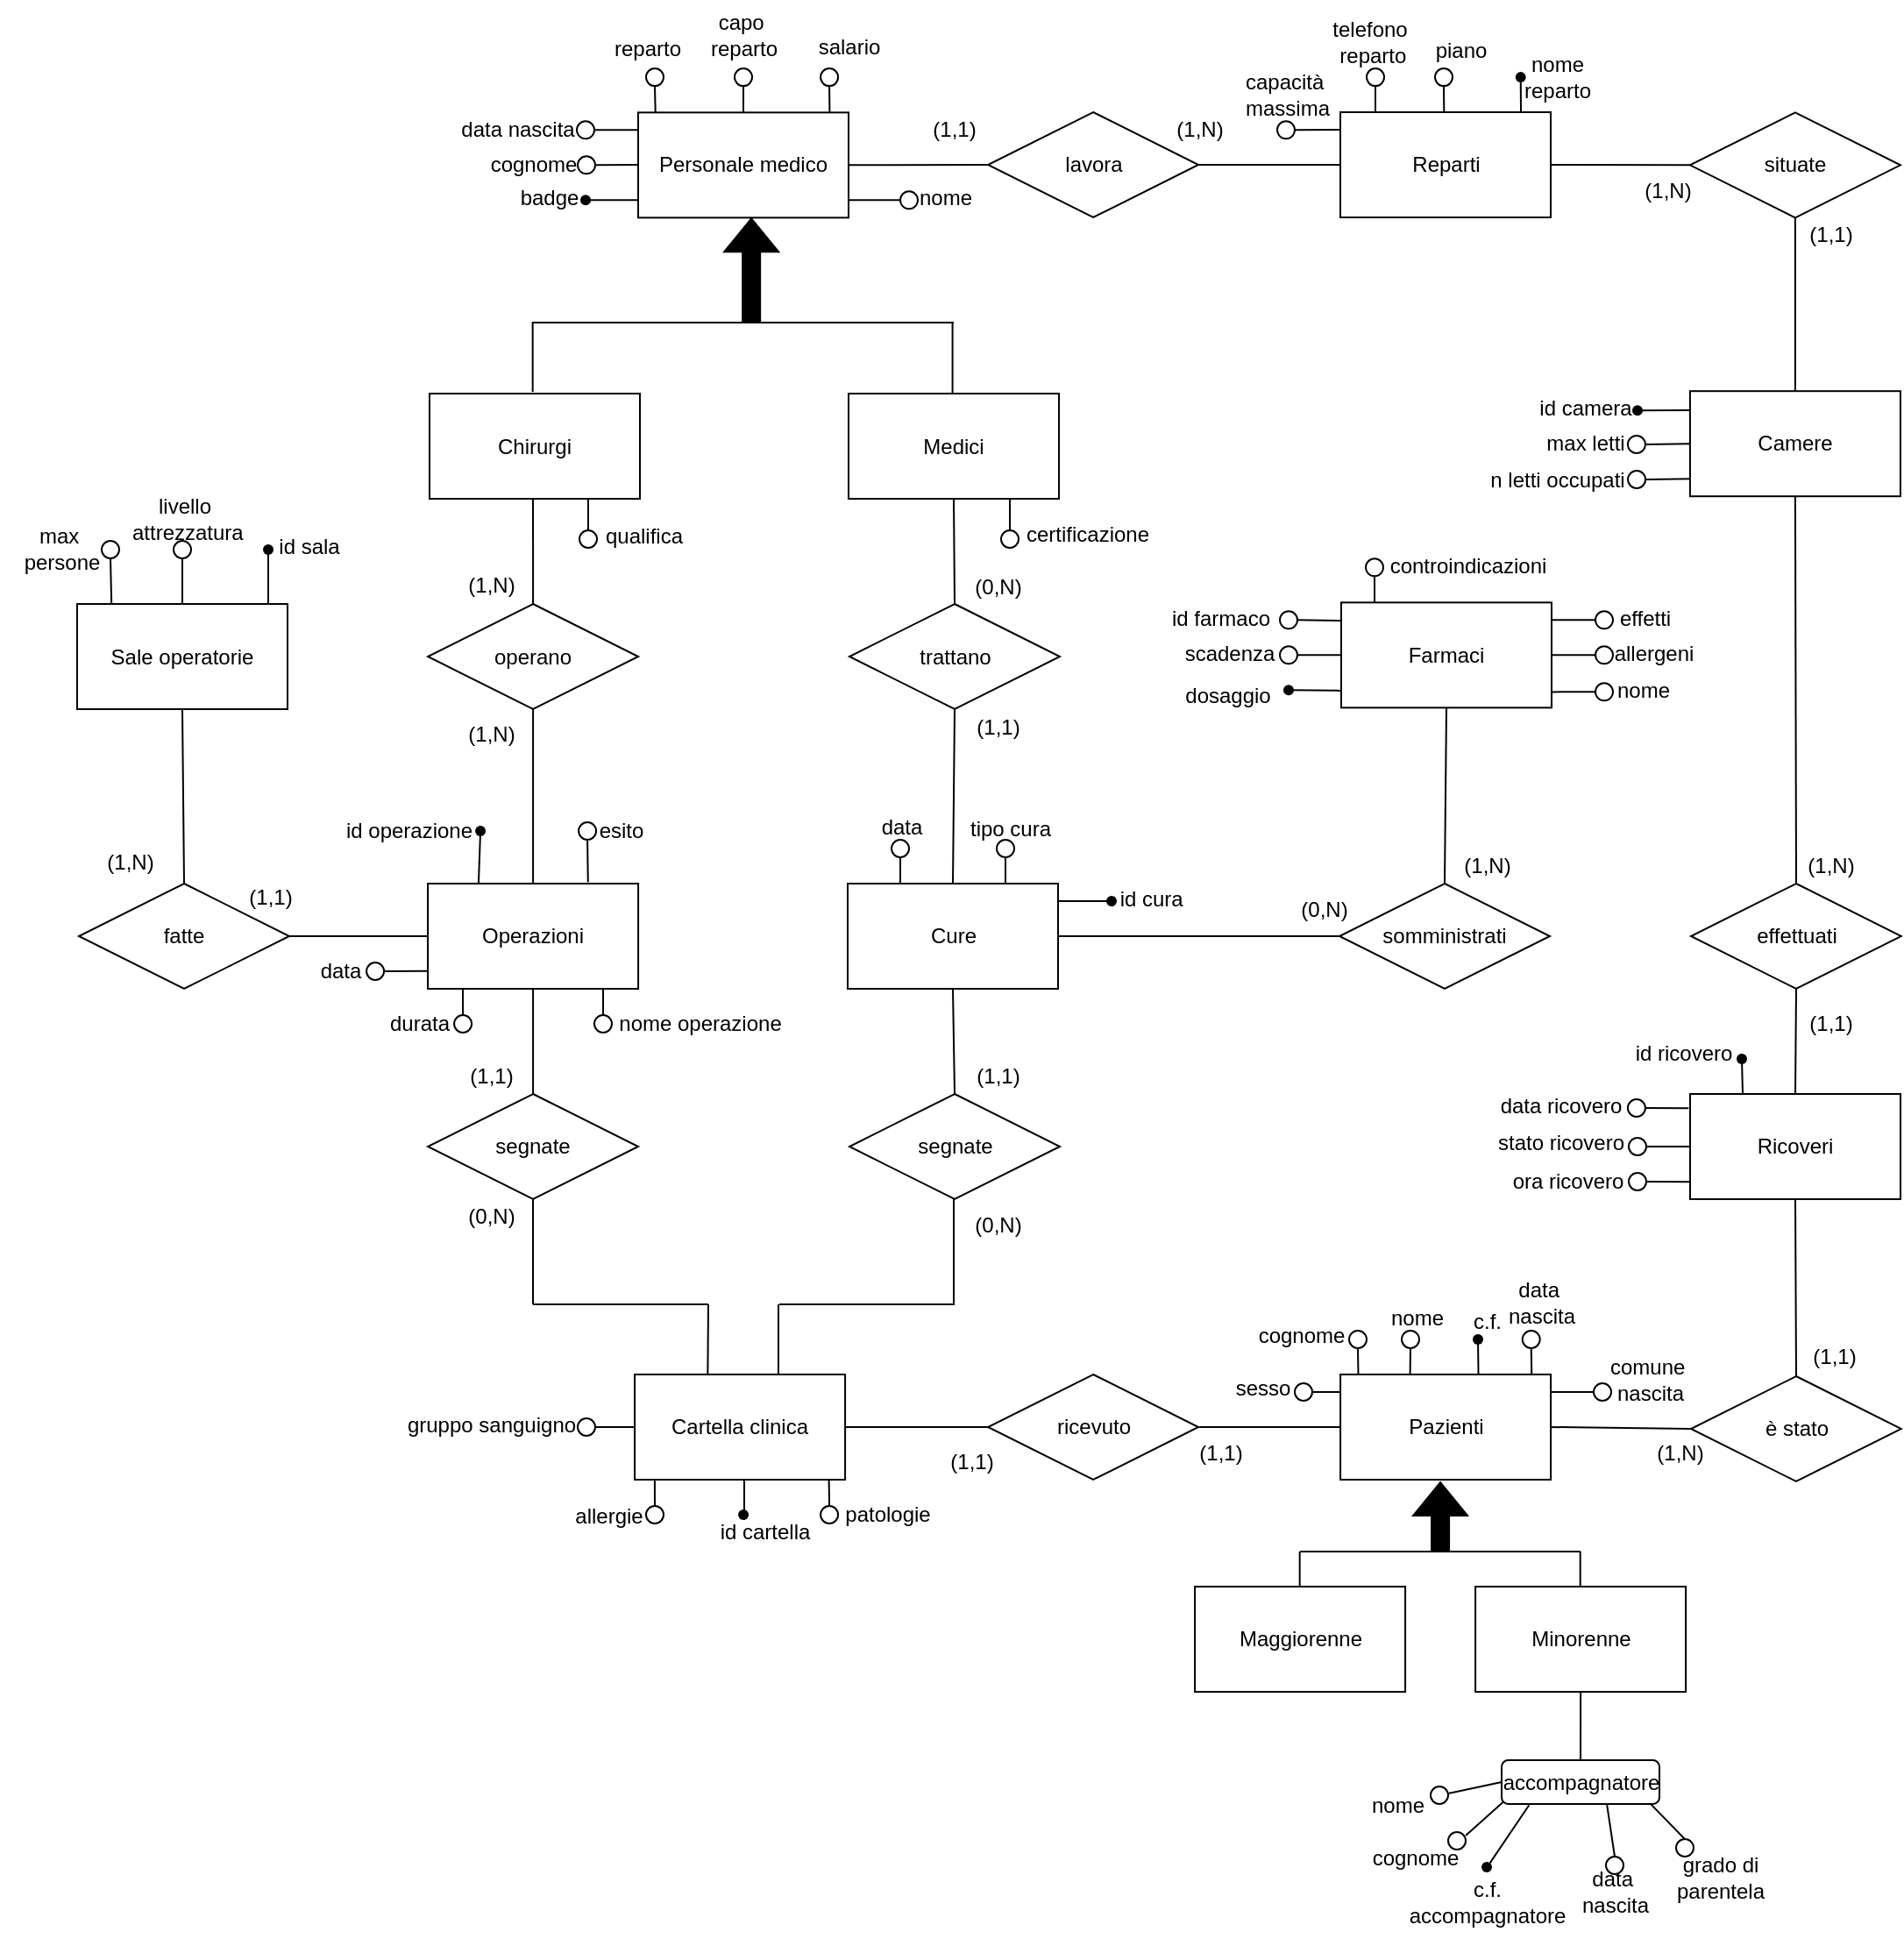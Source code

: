 <mxfile version="25.0.1">
  <diagram name="Pagina-1" id="EkfTAN4hH_TVddPuiA1x">
    <mxGraphModel dx="2222" dy="668" grid="1" gridSize="10" guides="1" tooltips="1" connect="1" arrows="1" fold="1" page="1" pageScale="1" pageWidth="827" pageHeight="1169" math="0" shadow="0">
      <root>
        <mxCell id="0" />
        <mxCell id="1" parent="0" />
        <mxCell id="Gjo6DUxktxaH3FMSYRhE-1" value="Personale medico" style="rounded=0;whiteSpace=wrap;html=1;" parent="1" vertex="1">
          <mxGeometry x="120" y="440.17" width="120" height="60" as="geometry" />
        </mxCell>
        <mxCell id="Gjo6DUxktxaH3FMSYRhE-2" value="Medici" style="rounded=0;whiteSpace=wrap;html=1;" parent="1" vertex="1">
          <mxGeometry x="240" y="600.5" width="120" height="60" as="geometry" />
        </mxCell>
        <mxCell id="Gjo6DUxktxaH3FMSYRhE-3" value="Chirurgi" style="rounded=0;whiteSpace=wrap;html=1;" parent="1" vertex="1">
          <mxGeometry x="1" y="600.5" width="120" height="60" as="geometry" />
        </mxCell>
        <mxCell id="Gjo6DUxktxaH3FMSYRhE-5" value="Pazienti" style="rounded=0;whiteSpace=wrap;html=1;" parent="1" vertex="1">
          <mxGeometry x="520.54" y="1160" width="120" height="60" as="geometry" />
        </mxCell>
        <mxCell id="Gjo6DUxktxaH3FMSYRhE-6" value="Maggiorenne" style="rounded=0;whiteSpace=wrap;html=1;" parent="1" vertex="1">
          <mxGeometry x="437.54" y="1281" width="120" height="60" as="geometry" />
        </mxCell>
        <mxCell id="Gjo6DUxktxaH3FMSYRhE-7" value="Minorenne" style="rounded=0;whiteSpace=wrap;html=1;" parent="1" vertex="1">
          <mxGeometry x="597.54" y="1281" width="120" height="60" as="geometry" />
        </mxCell>
        <mxCell id="Gjo6DUxktxaH3FMSYRhE-8" value="Reparti" style="rounded=0;whiteSpace=wrap;html=1;" parent="1" vertex="1">
          <mxGeometry x="520.5" y="440" width="120" height="60" as="geometry" />
        </mxCell>
        <mxCell id="Gjo6DUxktxaH3FMSYRhE-10" value="Camere" style="rounded=0;whiteSpace=wrap;html=1;" parent="1" vertex="1">
          <mxGeometry x="719.96" y="599.09" width="120" height="60" as="geometry" />
        </mxCell>
        <mxCell id="Gjo6DUxktxaH3FMSYRhE-11" value="Sale operatorie" style="rounded=0;whiteSpace=wrap;html=1;" parent="1" vertex="1">
          <mxGeometry x="-200" y="720.5" width="120" height="60" as="geometry" />
        </mxCell>
        <mxCell id="Gjo6DUxktxaH3FMSYRhE-15" value="Farmaci" style="rounded=0;whiteSpace=wrap;html=1;" parent="1" vertex="1">
          <mxGeometry x="521" y="719.67" width="120" height="60" as="geometry" />
        </mxCell>
        <mxCell id="Gjo6DUxktxaH3FMSYRhE-17" value="Cartella clinica" style="rounded=0;whiteSpace=wrap;html=1;" parent="1" vertex="1">
          <mxGeometry x="118.04" y="1160" width="120" height="60" as="geometry" />
        </mxCell>
        <mxCell id="GProfhIi8R3kbPbWlugL-2" value="" style="endArrow=none;html=1;rounded=0;" parent="1" edge="1">
          <mxGeometry width="50" height="50" relative="1" as="geometry">
            <mxPoint x="185" y="540.17" as="sourcePoint" />
            <mxPoint x="184.92" y="540.17" as="targetPoint" />
          </mxGeometry>
        </mxCell>
        <mxCell id="GProfhIi8R3kbPbWlugL-6" value="" style="shape=flexArrow;endArrow=classic;html=1;rounded=0;fillColor=#000000;fillStyle=auto;" parent="1" edge="1">
          <mxGeometry width="50" height="50" relative="1" as="geometry">
            <mxPoint x="184.57" y="560.17" as="sourcePoint" />
            <mxPoint x="184.57" y="500.17" as="targetPoint" />
          </mxGeometry>
        </mxCell>
        <mxCell id="GProfhIi8R3kbPbWlugL-7" value="" style="endArrow=none;html=1;rounded=0;" parent="1" edge="1">
          <mxGeometry width="50" height="50" relative="1" as="geometry">
            <mxPoint x="497.34" y="1281" as="sourcePoint" />
            <mxPoint x="497.34" y="1261" as="targetPoint" />
          </mxGeometry>
        </mxCell>
        <mxCell id="GProfhIi8R3kbPbWlugL-8" value="" style="endArrow=none;html=1;rounded=0;" parent="1" edge="1">
          <mxGeometry width="50" height="50" relative="1" as="geometry">
            <mxPoint x="657.34" y="1281" as="sourcePoint" />
            <mxPoint x="657.34" y="1261" as="targetPoint" />
          </mxGeometry>
        </mxCell>
        <mxCell id="GProfhIi8R3kbPbWlugL-10" value="" style="shape=flexArrow;endArrow=classic;html=1;rounded=0;fillColor=#000000;" parent="1" edge="1">
          <mxGeometry width="50" height="50" relative="1" as="geometry">
            <mxPoint x="577.54" y="1261" as="sourcePoint" />
            <mxPoint x="577.54" y="1221" as="targetPoint" />
          </mxGeometry>
        </mxCell>
        <mxCell id="GProfhIi8R3kbPbWlugL-11" value="lavora" style="shape=rhombus;perimeter=rhombusPerimeter;whiteSpace=wrap;html=1;align=center;" parent="1" vertex="1">
          <mxGeometry x="319.54" y="440" width="120" height="60" as="geometry" />
        </mxCell>
        <mxCell id="GProfhIi8R3kbPbWlugL-16" value="fatte" style="shape=rhombus;perimeter=rhombusPerimeter;whiteSpace=wrap;html=1;align=center;" parent="1" vertex="1">
          <mxGeometry x="-199" y="880" width="120" height="60" as="geometry" />
        </mxCell>
        <mxCell id="GProfhIi8R3kbPbWlugL-53" value="situate" style="shape=rhombus;perimeter=rhombusPerimeter;whiteSpace=wrap;html=1;align=center;" parent="1" vertex="1">
          <mxGeometry x="719.96" y="440.17" width="120" height="60" as="geometry" />
        </mxCell>
        <mxCell id="EqLmaS4XHGkuEMbsUwe7-9" value="" style="endArrow=none;html=1;rounded=0;" parent="1" edge="1">
          <mxGeometry width="50" height="50" relative="1" as="geometry">
            <mxPoint x="497.54" y="1261" as="sourcePoint" />
            <mxPoint x="657.54" y="1261" as="targetPoint" />
          </mxGeometry>
        </mxCell>
        <mxCell id="EqLmaS4XHGkuEMbsUwe7-10" value="" style="endArrow=none;html=1;rounded=0;" parent="1" edge="1">
          <mxGeometry width="50" height="50" relative="1" as="geometry">
            <mxPoint x="299.29" y="600.5" as="sourcePoint" />
            <mxPoint x="299.29" y="560.5" as="targetPoint" />
          </mxGeometry>
        </mxCell>
        <mxCell id="EqLmaS4XHGkuEMbsUwe7-11" value="" style="endArrow=none;html=1;rounded=0;" parent="1" edge="1">
          <mxGeometry width="50" height="50" relative="1" as="geometry">
            <mxPoint x="59.83" y="599.5" as="sourcePoint" />
            <mxPoint x="59.83" y="559.5" as="targetPoint" />
          </mxGeometry>
        </mxCell>
        <mxCell id="EqLmaS4XHGkuEMbsUwe7-13" value="" style="endArrow=none;html=1;rounded=0;" parent="1" edge="1">
          <mxGeometry width="50" height="50" relative="1" as="geometry">
            <mxPoint x="60" y="560" as="sourcePoint" />
            <mxPoint x="300" y="560" as="targetPoint" />
          </mxGeometry>
        </mxCell>
        <mxCell id="EqLmaS4XHGkuEMbsUwe7-75" value="nome" style="text;html=1;align=center;verticalAlign=middle;resizable=0;points=[];autosize=1;strokeColor=none;fillColor=none;" parent="1" vertex="1">
          <mxGeometry x="270" y="474.17" width="50" height="30" as="geometry" />
        </mxCell>
        <mxCell id="EqLmaS4XHGkuEMbsUwe7-76" value="cognome" style="text;html=1;align=center;verticalAlign=middle;resizable=0;points=[];autosize=1;strokeColor=none;fillColor=none;" parent="1" vertex="1">
          <mxGeometry x="24.5" y="455" width="70" height="30" as="geometry" />
        </mxCell>
        <mxCell id="EqLmaS4XHGkuEMbsUwe7-77" value="id camera" style="text;html=1;align=center;verticalAlign=middle;resizable=0;points=[];autosize=1;strokeColor=none;fillColor=none;" parent="1" vertex="1">
          <mxGeometry x="619.54" y="594.09" width="80" height="30" as="geometry" />
        </mxCell>
        <mxCell id="EqLmaS4XHGkuEMbsUwe7-78" value="n letti occupati" style="text;html=1;align=center;verticalAlign=middle;resizable=0;points=[];autosize=1;strokeColor=none;fillColor=none;" parent="1" vertex="1">
          <mxGeometry x="594" y="634.5" width="100" height="30" as="geometry" />
        </mxCell>
        <mxCell id="EqLmaS4XHGkuEMbsUwe7-79" value="nome" style="text;html=1;align=center;verticalAlign=middle;resizable=0;points=[];autosize=1;strokeColor=none;fillColor=none;" parent="1" vertex="1">
          <mxGeometry x="539" y="1113" width="50" height="30" as="geometry" />
        </mxCell>
        <mxCell id="EqLmaS4XHGkuEMbsUwe7-80" value="cognome" style="text;html=1;align=center;verticalAlign=middle;resizable=0;points=[];autosize=1;strokeColor=none;fillColor=none;" parent="1" vertex="1">
          <mxGeometry x="462.54" y="1123" width="70" height="30" as="geometry" />
        </mxCell>
        <mxCell id="EqLmaS4XHGkuEMbsUwe7-81" value="data&amp;nbsp;&lt;div&gt;nascita&lt;/div&gt;" style="text;html=1;align=center;verticalAlign=middle;resizable=0;points=[];autosize=1;strokeColor=none;fillColor=none;" parent="1" vertex="1">
          <mxGeometry x="605" y="1099" width="60" height="40" as="geometry" />
        </mxCell>
        <mxCell id="EqLmaS4XHGkuEMbsUwe7-82" value="comune&amp;nbsp;&lt;div&gt;nascita&lt;/div&gt;" style="text;html=1;align=center;verticalAlign=middle;resizable=0;points=[];autosize=1;strokeColor=none;fillColor=none;" parent="1" vertex="1">
          <mxGeometry x="662" y="1143" width="70" height="40" as="geometry" />
        </mxCell>
        <mxCell id="EqLmaS4XHGkuEMbsUwe7-83" value="sesso" style="text;html=1;align=center;verticalAlign=middle;resizable=0;points=[];autosize=1;strokeColor=none;fillColor=none;" parent="1" vertex="1">
          <mxGeometry x="451" y="1153" width="50" height="30" as="geometry" />
        </mxCell>
        <mxCell id="EqLmaS4XHGkuEMbsUwe7-87" value="c.f." style="text;html=1;align=center;verticalAlign=middle;resizable=0;points=[];autosize=1;strokeColor=none;fillColor=none;" parent="1" vertex="1">
          <mxGeometry x="584" y="1115" width="40" height="30" as="geometry" />
        </mxCell>
        <mxCell id="EqLmaS4XHGkuEMbsUwe7-92" value="id farmaco&lt;div&gt;&lt;br&gt;&lt;/div&gt;" style="text;html=1;align=center;verticalAlign=middle;resizable=0;points=[];autosize=1;strokeColor=none;fillColor=none;" parent="1" vertex="1">
          <mxGeometry x="411.86" y="715.67" width="80" height="40" as="geometry" />
        </mxCell>
        <mxCell id="EqLmaS4XHGkuEMbsUwe7-93" value="effetti" style="text;html=1;align=center;verticalAlign=middle;resizable=0;points=[];autosize=1;strokeColor=none;fillColor=none;" parent="1" vertex="1">
          <mxGeometry x="669" y="713.67" width="50" height="30" as="geometry" />
        </mxCell>
        <mxCell id="EqLmaS4XHGkuEMbsUwe7-94" value="controindicazioni" style="text;html=1;align=center;verticalAlign=middle;resizable=0;points=[];autosize=1;strokeColor=none;fillColor=none;" parent="1" vertex="1">
          <mxGeometry x="538" y="683.67" width="110" height="30" as="geometry" />
        </mxCell>
        <mxCell id="EqLmaS4XHGkuEMbsUwe7-95" value="dosaggio" style="text;html=1;align=center;verticalAlign=middle;resizable=0;points=[];autosize=1;strokeColor=none;fillColor=none;" parent="1" vertex="1">
          <mxGeometry x="421" y="757.67" width="70" height="30" as="geometry" />
        </mxCell>
        <mxCell id="EqLmaS4XHGkuEMbsUwe7-97" value="salario" style="text;html=1;align=center;verticalAlign=middle;resizable=0;points=[];autosize=1;strokeColor=none;fillColor=none;" parent="1" vertex="1">
          <mxGeometry x="209.93" y="388.17" width="60" height="30" as="geometry" />
        </mxCell>
        <mxCell id="EqLmaS4XHGkuEMbsUwe7-102" value="piano" style="text;html=1;align=center;verticalAlign=middle;resizable=0;points=[];autosize=1;strokeColor=none;fillColor=none;" parent="1" vertex="1">
          <mxGeometry x="564" y="390.17" width="50" height="30" as="geometry" />
        </mxCell>
        <mxCell id="EqLmaS4XHGkuEMbsUwe7-109" value="patologie" style="text;html=1;align=center;verticalAlign=middle;resizable=0;points=[];autosize=1;strokeColor=none;fillColor=none;" parent="1" vertex="1">
          <mxGeometry x="227" y="1225" width="70" height="30" as="geometry" />
        </mxCell>
        <mxCell id="EqLmaS4XHGkuEMbsUwe7-110" value="id cartella" style="text;html=1;align=center;verticalAlign=middle;resizable=0;points=[];autosize=1;strokeColor=none;fillColor=none;" parent="1" vertex="1">
          <mxGeometry x="157" y="1235" width="70" height="30" as="geometry" />
        </mxCell>
        <mxCell id="EqLmaS4XHGkuEMbsUwe7-114" value="id sala" style="text;html=1;align=center;verticalAlign=middle;resizable=0;points=[];autosize=1;strokeColor=none;fillColor=none;" parent="1" vertex="1">
          <mxGeometry x="-98" y="673" width="60" height="30" as="geometry" />
        </mxCell>
        <mxCell id="EqLmaS4XHGkuEMbsUwe7-115" value="livello&lt;div&gt;&amp;nbsp;attrezzatura&lt;/div&gt;" style="text;html=1;align=center;verticalAlign=middle;resizable=0;points=[];autosize=1;strokeColor=none;fillColor=none;" parent="1" vertex="1">
          <mxGeometry x="-184" y="651.5" width="90" height="40" as="geometry" />
        </mxCell>
        <mxCell id="EqLmaS4XHGkuEMbsUwe7-116" value="max&amp;nbsp;&lt;div&gt;persone&lt;/div&gt;" style="text;html=1;align=center;verticalAlign=middle;resizable=0;points=[];autosize=1;strokeColor=none;fillColor=none;" parent="1" vertex="1">
          <mxGeometry x="-244" y="668.5" width="70" height="40" as="geometry" />
        </mxCell>
        <mxCell id="EqLmaS4XHGkuEMbsUwe7-117" value="data nascita" style="text;html=1;align=center;verticalAlign=middle;resizable=0;points=[];autosize=1;strokeColor=none;fillColor=none;" parent="1" vertex="1">
          <mxGeometry x="5.5" y="435.17" width="90" height="30" as="geometry" />
        </mxCell>
        <mxCell id="EqLmaS4XHGkuEMbsUwe7-120" value="" style="ellipse;whiteSpace=wrap;html=1;aspect=fixed;" parent="1" vertex="1">
          <mxGeometry x="85.5" y="465.17" width="10" height="10" as="geometry" />
        </mxCell>
        <mxCell id="EqLmaS4XHGkuEMbsUwe7-123" value="" style="ellipse;whiteSpace=wrap;html=1;aspect=fixed;" parent="1" vertex="1">
          <mxGeometry x="224.04" y="415.06" width="10" height="10" as="geometry" />
        </mxCell>
        <mxCell id="EqLmaS4XHGkuEMbsUwe7-125" value="" style="ellipse;whiteSpace=wrap;html=1;aspect=fixed;" parent="1" vertex="1">
          <mxGeometry x="85" y="445.17" width="10" height="10" as="geometry" />
        </mxCell>
        <mxCell id="EqLmaS4XHGkuEMbsUwe7-126" value="badge" style="text;html=1;align=center;verticalAlign=middle;resizable=0;points=[];autosize=1;strokeColor=none;fillColor=none;" parent="1" vertex="1">
          <mxGeometry x="39" y="474.17" width="60" height="30" as="geometry" />
        </mxCell>
        <mxCell id="EqLmaS4XHGkuEMbsUwe7-135" value="" style="ellipse;whiteSpace=wrap;html=1;aspect=fixed;" parent="1" vertex="1">
          <mxGeometry x="574.5" y="415.06" width="10" height="10" as="geometry" />
        </mxCell>
        <mxCell id="EqLmaS4XHGkuEMbsUwe7-137" value="" style="endArrow=none;html=1;rounded=0;exitX=0.793;exitY=-0.001;exitDx=0;exitDy=0;exitPerimeter=0;entryX=0.5;entryY=1;entryDx=0;entryDy=0;" parent="1" target="EqLmaS4XHGkuEMbsUwe7-135" edge="1">
          <mxGeometry width="50" height="50" relative="1" as="geometry">
            <mxPoint x="579.66" y="439.94" as="sourcePoint" />
            <mxPoint x="579.5" y="420" as="targetPoint" />
          </mxGeometry>
        </mxCell>
        <mxCell id="EqLmaS4XHGkuEMbsUwe7-147" value="" style="ellipse;whiteSpace=wrap;html=1;aspect=fixed;" parent="1" vertex="1">
          <mxGeometry x="684.54" y="644.5" width="10" height="10" as="geometry" />
        </mxCell>
        <mxCell id="EqLmaS4XHGkuEMbsUwe7-150" value="&lt;span style=&quot;white-space: nowrap;&quot;&gt;accompagnatore&lt;/span&gt;" style="rounded=1;whiteSpace=wrap;html=1;" parent="1" vertex="1">
          <mxGeometry x="612.5" y="1380" width="90" height="25" as="geometry" />
        </mxCell>
        <mxCell id="EqLmaS4XHGkuEMbsUwe7-152" value="nome" style="text;html=1;align=center;verticalAlign=middle;resizable=0;points=[];autosize=1;strokeColor=none;fillColor=none;" parent="1" vertex="1">
          <mxGeometry x="527.54" y="1391" width="50" height="30" as="geometry" />
        </mxCell>
        <mxCell id="EqLmaS4XHGkuEMbsUwe7-153" value="grado di &lt;br&gt;parentela" style="text;html=1;align=center;verticalAlign=middle;resizable=0;points=[];autosize=1;strokeColor=none;fillColor=none;" parent="1" vertex="1">
          <mxGeometry x="702" y="1427" width="70" height="40" as="geometry" />
        </mxCell>
        <mxCell id="EqLmaS4XHGkuEMbsUwe7-154" value="cognome" style="text;html=1;align=center;verticalAlign=middle;resizable=0;points=[];autosize=1;strokeColor=none;fillColor=none;" parent="1" vertex="1">
          <mxGeometry x="527.54" y="1421" width="70" height="30" as="geometry" />
        </mxCell>
        <mxCell id="EqLmaS4XHGkuEMbsUwe7-155" value="c.f. &lt;br&gt;accompagnatore" style="text;html=1;align=center;verticalAlign=middle;resizable=0;points=[];autosize=1;strokeColor=none;fillColor=none;" parent="1" vertex="1">
          <mxGeometry x="549" y="1441" width="110" height="40" as="geometry" />
        </mxCell>
        <mxCell id="EqLmaS4XHGkuEMbsUwe7-156" value="data&amp;nbsp;&lt;div&gt;nascita&lt;/div&gt;" style="text;html=1;align=center;verticalAlign=middle;resizable=0;points=[];autosize=1;strokeColor=none;fillColor=none;" parent="1" vertex="1">
          <mxGeometry x="647" y="1435" width="60" height="40" as="geometry" />
        </mxCell>
        <mxCell id="EqLmaS4XHGkuEMbsUwe7-157" value="" style="ellipse;whiteSpace=wrap;html=1;aspect=fixed;" parent="1" vertex="1">
          <mxGeometry x="712" y="1425" width="10" height="10" as="geometry" />
        </mxCell>
        <mxCell id="EqLmaS4XHGkuEMbsUwe7-158" value="" style="ellipse;whiteSpace=wrap;html=1;aspect=fixed;" parent="1" vertex="1">
          <mxGeometry x="672" y="1435" width="10" height="10" as="geometry" />
        </mxCell>
        <mxCell id="EqLmaS4XHGkuEMbsUwe7-160" value="" style="ellipse;whiteSpace=wrap;html=1;aspect=fixed;" parent="1" vertex="1">
          <mxGeometry x="582" y="1421" width="10" height="10" as="geometry" />
        </mxCell>
        <mxCell id="EqLmaS4XHGkuEMbsUwe7-161" value="" style="ellipse;whiteSpace=wrap;html=1;aspect=fixed;" parent="1" vertex="1">
          <mxGeometry x="572" y="1395" width="10" height="10" as="geometry" />
        </mxCell>
        <mxCell id="EqLmaS4XHGkuEMbsUwe7-162" value="" style="endArrow=none;html=1;rounded=0;entryX=0;entryY=0.5;entryDx=0;entryDy=0;" parent="1" target="EqLmaS4XHGkuEMbsUwe7-150" edge="1">
          <mxGeometry width="50" height="50" relative="1" as="geometry">
            <mxPoint x="582" y="1399" as="sourcePoint" />
            <mxPoint x="632" y="1349" as="targetPoint" />
          </mxGeometry>
        </mxCell>
        <mxCell id="EqLmaS4XHGkuEMbsUwe7-163" value="" style="endArrow=none;html=1;rounded=0;entryX=0.008;entryY=0.962;entryDx=0;entryDy=0;entryPerimeter=0;" parent="1" target="EqLmaS4XHGkuEMbsUwe7-150" edge="1">
          <mxGeometry width="50" height="50" relative="1" as="geometry">
            <mxPoint x="592" y="1423" as="sourcePoint" />
            <mxPoint x="642" y="1373" as="targetPoint" />
          </mxGeometry>
        </mxCell>
        <mxCell id="EqLmaS4XHGkuEMbsUwe7-164" value="" style="endArrow=none;html=1;rounded=0;entryX=0.174;entryY=1.026;entryDx=0;entryDy=0;entryPerimeter=0;exitX=0.508;exitY=-0.023;exitDx=0;exitDy=0;exitPerimeter=0;" parent="1" source="EqLmaS4XHGkuEMbsUwe7-155" target="EqLmaS4XHGkuEMbsUwe7-150" edge="1">
          <mxGeometry width="50" height="50" relative="1" as="geometry">
            <mxPoint x="632" y="1430" as="sourcePoint" />
            <mxPoint x="682" y="1390" as="targetPoint" />
          </mxGeometry>
        </mxCell>
        <mxCell id="EqLmaS4XHGkuEMbsUwe7-165" value="" style="endArrow=none;html=1;rounded=0;entryX=0.667;entryY=1.003;entryDx=0;entryDy=0;entryPerimeter=0;" parent="1" target="EqLmaS4XHGkuEMbsUwe7-150" edge="1">
          <mxGeometry width="50" height="50" relative="1" as="geometry">
            <mxPoint x="677" y="1435" as="sourcePoint" />
            <mxPoint x="727" y="1385" as="targetPoint" />
          </mxGeometry>
        </mxCell>
        <mxCell id="EqLmaS4XHGkuEMbsUwe7-166" value="" style="endArrow=none;html=1;rounded=0;entryX=0.941;entryY=0.987;entryDx=0;entryDy=0;entryPerimeter=0;" parent="1" target="EqLmaS4XHGkuEMbsUwe7-150" edge="1">
          <mxGeometry width="50" height="50" relative="1" as="geometry">
            <mxPoint x="717" y="1425" as="sourcePoint" />
            <mxPoint x="767" y="1375" as="targetPoint" />
          </mxGeometry>
        </mxCell>
        <mxCell id="EqLmaS4XHGkuEMbsUwe7-167" value="" style="ellipse;whiteSpace=wrap;html=1;aspect=fixed;" parent="1" vertex="1">
          <mxGeometry x="665" y="1165" width="10" height="10" as="geometry" />
        </mxCell>
        <mxCell id="EqLmaS4XHGkuEMbsUwe7-170" value="" style="ellipse;whiteSpace=wrap;html=1;aspect=fixed;" parent="1" vertex="1">
          <mxGeometry x="555.5" y="1135" width="10" height="10" as="geometry" />
        </mxCell>
        <mxCell id="EqLmaS4XHGkuEMbsUwe7-171" value="" style="ellipse;whiteSpace=wrap;html=1;aspect=fixed;" parent="1" vertex="1">
          <mxGeometry x="525.5" y="1135" width="10" height="10" as="geometry" />
        </mxCell>
        <mxCell id="EqLmaS4XHGkuEMbsUwe7-172" value="" style="ellipse;whiteSpace=wrap;html=1;aspect=fixed;" parent="1" vertex="1">
          <mxGeometry x="494.5" y="1165" width="10" height="10" as="geometry" />
        </mxCell>
        <mxCell id="EqLmaS4XHGkuEMbsUwe7-173" value="" style="endArrow=none;html=1;rounded=0;" parent="1" edge="1">
          <mxGeometry width="50" height="50" relative="1" as="geometry">
            <mxPoint x="520" y="1170" as="sourcePoint" />
            <mxPoint x="504.5" y="1169.95" as="targetPoint" />
          </mxGeometry>
        </mxCell>
        <mxCell id="EqLmaS4XHGkuEMbsUwe7-174" value="" style="endArrow=none;html=1;rounded=0;entryX=0.5;entryY=1;entryDx=0;entryDy=0;exitX=0.085;exitY=0;exitDx=0;exitDy=0;exitPerimeter=0;" parent="1" source="Gjo6DUxktxaH3FMSYRhE-5" target="EqLmaS4XHGkuEMbsUwe7-171" edge="1">
          <mxGeometry width="50" height="50" relative="1" as="geometry">
            <mxPoint x="530" y="1160" as="sourcePoint" />
            <mxPoint x="522.54" y="1151" as="targetPoint" />
          </mxGeometry>
        </mxCell>
        <mxCell id="EqLmaS4XHGkuEMbsUwe7-176" value="" style="endArrow=none;html=1;rounded=0;exitX=0.656;exitY=-0.001;exitDx=0;exitDy=0;exitPerimeter=0;entryX=1.124;entryY=0.513;entryDx=0;entryDy=0;entryPerimeter=0;" parent="1" source="Gjo6DUxktxaH3FMSYRhE-5" target="89" edge="1">
          <mxGeometry width="50" height="50" relative="1" as="geometry">
            <mxPoint x="611.06" y="1162.06" as="sourcePoint" />
            <mxPoint x="611.54" y="1142" as="targetPoint" />
          </mxGeometry>
        </mxCell>
        <mxCell id="EqLmaS4XHGkuEMbsUwe7-181" value="" style="ellipse;whiteSpace=wrap;html=1;aspect=fixed;" parent="1" vertex="1">
          <mxGeometry x="124.5" y="1235" width="10" height="10" as="geometry" />
        </mxCell>
        <mxCell id="EqLmaS4XHGkuEMbsUwe7-182" value="" style="ellipse;whiteSpace=wrap;html=1;aspect=fixed;" parent="1" vertex="1">
          <mxGeometry x="85.5" y="1185" width="10" height="10" as="geometry" />
        </mxCell>
        <mxCell id="EqLmaS4XHGkuEMbsUwe7-183" value="" style="ellipse;whiteSpace=wrap;html=1;aspect=fixed;" parent="1" vertex="1">
          <mxGeometry x="224.04" y="1235" width="10" height="10" as="geometry" />
        </mxCell>
        <mxCell id="EqLmaS4XHGkuEMbsUwe7-185" value="" style="endArrow=none;html=1;rounded=0;exitX=0.5;exitY=0;exitDx=0;exitDy=0;" parent="1" source="EqLmaS4XHGkuEMbsUwe7-181" edge="1">
          <mxGeometry width="50" height="50" relative="1" as="geometry">
            <mxPoint x="129.45" y="1230" as="sourcePoint" />
            <mxPoint x="129.45" y="1220" as="targetPoint" />
          </mxGeometry>
        </mxCell>
        <mxCell id="EqLmaS4XHGkuEMbsUwe7-187" value="" style="endArrow=none;html=1;rounded=0;entryX=0;entryY=0.5;entryDx=0;entryDy=0;exitX=1;exitY=0.5;exitDx=0;exitDy=0;" parent="1" source="EqLmaS4XHGkuEMbsUwe7-182" target="Gjo6DUxktxaH3FMSYRhE-17" edge="1">
          <mxGeometry width="50" height="50" relative="1" as="geometry">
            <mxPoint x="104.0" y="1220" as="sourcePoint" />
            <mxPoint x="104.0" y="1190" as="targetPoint" />
          </mxGeometry>
        </mxCell>
        <mxCell id="EqLmaS4XHGkuEMbsUwe7-188" value="" style="endArrow=none;html=1;rounded=0;exitX=0.5;exitY=0;exitDx=0;exitDy=0;entryX=0.848;entryY=0.998;entryDx=0;entryDy=0;entryPerimeter=0;" parent="1" source="EqLmaS4XHGkuEMbsUwe7-183" edge="1">
          <mxGeometry width="50" height="50" relative="1" as="geometry">
            <mxPoint x="173.04" y="1270" as="sourcePoint" />
            <mxPoint x="228.8" y="1219.88" as="targetPoint" />
          </mxGeometry>
        </mxCell>
        <mxCell id="EqLmaS4XHGkuEMbsUwe7-198" value="" style="ellipse;whiteSpace=wrap;html=1;aspect=fixed;" parent="1" vertex="1">
          <mxGeometry x="-145" y="684.5" width="10" height="10" as="geometry" />
        </mxCell>
        <mxCell id="EqLmaS4XHGkuEMbsUwe7-199" value="" style="ellipse;whiteSpace=wrap;html=1;aspect=fixed;" parent="1" vertex="1">
          <mxGeometry x="486" y="724.67" width="10" height="10" as="geometry" />
        </mxCell>
        <mxCell id="EqLmaS4XHGkuEMbsUwe7-201" value="" style="ellipse;whiteSpace=wrap;html=1;aspect=fixed;" parent="1" vertex="1">
          <mxGeometry x="666" y="724.67" width="10" height="10" as="geometry" />
        </mxCell>
        <mxCell id="EqLmaS4XHGkuEMbsUwe7-202" value="" style="ellipse;whiteSpace=wrap;html=1;aspect=fixed;" parent="1" vertex="1">
          <mxGeometry x="666" y="765.67" width="10" height="10" as="geometry" />
        </mxCell>
        <mxCell id="EqLmaS4XHGkuEMbsUwe7-208" value="" style="endArrow=none;html=1;rounded=0;entryX=1;entryY=0.5;entryDx=0;entryDy=0;" parent="1" target="EqLmaS4XHGkuEMbsUwe7-199" edge="1">
          <mxGeometry width="50" height="50" relative="1" as="geometry">
            <mxPoint x="521" y="730" as="sourcePoint" />
            <mxPoint x="501" y="729.67" as="targetPoint" />
          </mxGeometry>
        </mxCell>
        <mxCell id="EqLmaS4XHGkuEMbsUwe7-210" value="" style="endArrow=none;html=1;rounded=0;exitX=0;exitY=0.5;exitDx=0;exitDy=0;" parent="1" source="EqLmaS4XHGkuEMbsUwe7-201" edge="1">
          <mxGeometry width="50" height="50" relative="1" as="geometry">
            <mxPoint x="642.02" y="761.32" as="sourcePoint" />
            <mxPoint x="641" y="729.67" as="targetPoint" />
          </mxGeometry>
        </mxCell>
        <mxCell id="EqLmaS4XHGkuEMbsUwe7-211" value="" style="endArrow=none;html=1;rounded=0;entryX=1.01;entryY=0.917;entryDx=0;entryDy=0;entryPerimeter=0;exitX=0;exitY=0.5;exitDx=0;exitDy=0;" parent="1" source="EqLmaS4XHGkuEMbsUwe7-202" edge="1">
          <mxGeometry width="50" height="50" relative="1" as="geometry">
            <mxPoint x="641.32" y="785.67" as="sourcePoint" />
            <mxPoint x="641.2" y="770.69" as="targetPoint" />
          </mxGeometry>
        </mxCell>
        <mxCell id="EqLmaS4XHGkuEMbsUwe7-215" value="" style="endArrow=none;html=1;rounded=0;exitX=0.235;exitY=-0.005;exitDx=0;exitDy=0;exitPerimeter=0;entryX=0.5;entryY=1;entryDx=0;entryDy=0;" parent="1" target="ij0c31VudzSUrO9ri_yt-223" edge="1">
          <mxGeometry width="50" height="50" relative="1" as="geometry">
            <mxPoint x="-180.4" y="720.5" as="sourcePoint" />
            <mxPoint x="-179.6" y="689.8" as="targetPoint" />
          </mxGeometry>
        </mxCell>
        <mxCell id="EqLmaS4XHGkuEMbsUwe7-216" value="" style="endArrow=none;html=1;rounded=0;" parent="1" target="83" edge="1">
          <mxGeometry width="50" height="50" relative="1" as="geometry">
            <mxPoint x="-91" y="720" as="sourcePoint" />
            <mxPoint x="-97" y="699.5" as="targetPoint" />
          </mxGeometry>
        </mxCell>
        <mxCell id="DA8NWegLXy8gjZj4K9O9-37" value="nome &lt;br&gt;reparto" style="text;html=1;align=center;verticalAlign=middle;resizable=0;points=[];autosize=1;strokeColor=none;fillColor=none;" parent="1" vertex="1">
          <mxGeometry x="614" y="400" width="60" height="40" as="geometry" />
        </mxCell>
        <mxCell id="DA8NWegLXy8gjZj4K9O9-39" value="" style="endArrow=none;html=1;rounded=0;exitX=0.793;exitY=-0.001;exitDx=0;exitDy=0;exitPerimeter=0;" parent="1" target="80" edge="1">
          <mxGeometry width="50" height="50" relative="1" as="geometry">
            <mxPoint x="623.52" y="440.0" as="sourcePoint" />
            <mxPoint x="623.36" y="420.06" as="targetPoint" />
          </mxGeometry>
        </mxCell>
        <mxCell id="DA8NWegLXy8gjZj4K9O9-40" value="max letti" style="text;html=1;align=center;verticalAlign=middle;resizable=0;points=[];autosize=1;strokeColor=none;fillColor=none;" parent="1" vertex="1">
          <mxGeometry x="625" y="614.09" width="70" height="30" as="geometry" />
        </mxCell>
        <mxCell id="DA8NWegLXy8gjZj4K9O9-44" value="capacità&amp;nbsp;&lt;div&gt;massima&lt;/div&gt;" style="text;html=1;align=center;verticalAlign=middle;resizable=0;points=[];autosize=1;strokeColor=none;fillColor=none;" parent="1" vertex="1">
          <mxGeometry x="454.5" y="410" width="70" height="40" as="geometry" />
        </mxCell>
        <mxCell id="DA8NWegLXy8gjZj4K9O9-45" value="" style="ellipse;whiteSpace=wrap;html=1;aspect=fixed;" parent="1" vertex="1">
          <mxGeometry x="484.5" y="445.17" width="10" height="10" as="geometry" />
        </mxCell>
        <mxCell id="52" value="Operazioni" style="rounded=0;whiteSpace=wrap;html=1;" parent="1" vertex="1">
          <mxGeometry x="0.04" y="880" width="120" height="60" as="geometry" />
        </mxCell>
        <mxCell id="53" value="id operazione" style="text;html=1;align=center;verticalAlign=middle;resizable=0;points=[];autosize=1;strokeColor=none;fillColor=none;" parent="1" vertex="1">
          <mxGeometry x="-60.96" y="835" width="100" height="30" as="geometry" />
        </mxCell>
        <mxCell id="55" value="data" style="text;html=1;align=center;verticalAlign=middle;resizable=0;points=[];autosize=1;strokeColor=none;fillColor=none;" parent="1" vertex="1">
          <mxGeometry x="-74.96" y="915" width="50" height="30" as="geometry" />
        </mxCell>
        <mxCell id="56" value="esito" style="text;html=1;align=center;verticalAlign=middle;resizable=0;points=[];autosize=1;strokeColor=none;fillColor=none;" parent="1" vertex="1">
          <mxGeometry x="85" y="835" width="50" height="30" as="geometry" />
        </mxCell>
        <mxCell id="57" value="" style="ellipse;whiteSpace=wrap;html=1;aspect=fixed;" parent="1" vertex="1">
          <mxGeometry x="-34.96" y="925" width="10" height="10" as="geometry" />
        </mxCell>
        <mxCell id="62" value="" style="endArrow=none;html=1;rounded=0;entryX=1;entryY=0.5;entryDx=0;entryDy=0;exitX=-0.001;exitY=0.831;exitDx=0;exitDy=0;exitPerimeter=0;" parent="1" source="52" target="57" edge="1">
          <mxGeometry width="50" height="50" relative="1" as="geometry">
            <mxPoint x="81.54" y="886.5" as="sourcePoint" />
            <mxPoint x="128.04" y="893.5" as="targetPoint" />
          </mxGeometry>
        </mxCell>
        <mxCell id="67" value="" style="endArrow=none;html=1;entryX=0.091;entryY=0.001;entryDx=0;entryDy=0;entryPerimeter=0;exitX=0.486;exitY=0.962;exitDx=0;exitDy=0;exitPerimeter=0;" parent="1" source="82" edge="1">
          <mxGeometry width="50" height="50" relative="1" as="geometry">
            <mxPoint x="48.54" y="958" as="sourcePoint" />
            <mxPoint x="28.96" y="880.06" as="targetPoint" />
          </mxGeometry>
        </mxCell>
        <mxCell id="70" value="durata" style="text;html=1;align=center;verticalAlign=middle;resizable=0;points=[];autosize=1;strokeColor=none;fillColor=none;" parent="1" vertex="1">
          <mxGeometry x="-34.96" y="945" width="60" height="30" as="geometry" />
        </mxCell>
        <mxCell id="79" value="" style="shape=waypoint;sketch=0;fillStyle=solid;size=6;pointerEvents=1;points=[];fillColor=none;resizable=0;rotatable=0;perimeter=centerPerimeter;snapToPoint=1;" parent="1" vertex="1">
          <mxGeometry x="80" y="480.17" width="20" height="20" as="geometry" />
        </mxCell>
        <mxCell id="80" value="" style="shape=waypoint;sketch=0;fillStyle=solid;size=6;pointerEvents=1;points=[];fillColor=none;resizable=0;rotatable=0;perimeter=centerPerimeter;snapToPoint=1;" parent="1" vertex="1">
          <mxGeometry x="613.36" y="410.06" width="20" height="20" as="geometry" />
        </mxCell>
        <mxCell id="82" value="" style="shape=waypoint;sketch=0;fillStyle=solid;size=6;pointerEvents=1;points=[];fillColor=none;resizable=0;rotatable=0;perimeter=centerPerimeter;snapToPoint=1;" parent="1" vertex="1">
          <mxGeometry x="20.04" y="840" width="20" height="20" as="geometry" />
        </mxCell>
        <mxCell id="83" value="" style="shape=waypoint;sketch=0;fillStyle=solid;size=6;pointerEvents=1;points=[];fillColor=none;resizable=0;rotatable=0;perimeter=centerPerimeter;snapToPoint=1;" parent="1" vertex="1">
          <mxGeometry x="-101" y="679.5" width="20" height="20" as="geometry" />
        </mxCell>
        <mxCell id="89" value="" style="shape=waypoint;sketch=0;fillStyle=solid;size=6;pointerEvents=1;points=[];fillColor=none;resizable=0;rotatable=0;perimeter=centerPerimeter;snapToPoint=1;" parent="1" vertex="1">
          <mxGeometry x="589" y="1130" width="20" height="20" as="geometry" />
        </mxCell>
        <mxCell id="91" value="" style="shape=waypoint;sketch=0;fillStyle=solid;size=6;pointerEvents=1;points=[];fillColor=none;resizable=0;rotatable=0;perimeter=centerPerimeter;snapToPoint=1;" parent="1" vertex="1">
          <mxGeometry x="594" y="1431" width="20" height="20" as="geometry" />
        </mxCell>
        <mxCell id="99" value="certificazione" style="text;html=1;align=center;verticalAlign=middle;resizable=0;points=[];autosize=1;strokeColor=none;fillColor=none;" parent="1" vertex="1">
          <mxGeometry x="330.5" y="666" width="90" height="30" as="geometry" />
        </mxCell>
        <mxCell id="100" value="" style="ellipse;whiteSpace=wrap;html=1;aspect=fixed;" parent="1" vertex="1">
          <mxGeometry x="327" y="678.5" width="10" height="10" as="geometry" />
        </mxCell>
        <mxCell id="101" value="" style="endArrow=none;html=1;rounded=0;exitX=0.585;exitY=-0.001;exitDx=0;exitDy=0;exitPerimeter=0;" parent="1" edge="1">
          <mxGeometry width="50" height="50" relative="1" as="geometry">
            <mxPoint x="332" y="678.5" as="sourcePoint" />
            <mxPoint x="332" y="660.5" as="targetPoint" />
          </mxGeometry>
        </mxCell>
        <mxCell id="103" value="qualifica" style="text;html=1;align=center;verticalAlign=middle;resizable=0;points=[];autosize=1;strokeColor=none;fillColor=none;" parent="1" vertex="1">
          <mxGeometry x="87.5" y="667" width="70" height="30" as="geometry" />
        </mxCell>
        <mxCell id="104" value="" style="ellipse;whiteSpace=wrap;html=1;aspect=fixed;" parent="1" vertex="1">
          <mxGeometry x="86.5" y="678.5" width="10" height="10" as="geometry" />
        </mxCell>
        <mxCell id="105" value="" style="endArrow=none;html=1;rounded=0;exitX=0.585;exitY=-0.001;exitDx=0;exitDy=0;exitPerimeter=0;" parent="1" edge="1">
          <mxGeometry width="50" height="50" relative="1" as="geometry">
            <mxPoint x="91.5" y="678.5" as="sourcePoint" />
            <mxPoint x="91.5" y="660.5" as="targetPoint" />
          </mxGeometry>
        </mxCell>
        <mxCell id="114" value="Ricoveri" style="rounded=0;whiteSpace=wrap;html=1;" parent="1" vertex="1">
          <mxGeometry x="720" y="1000" width="120" height="60" as="geometry" />
        </mxCell>
        <mxCell id="117" value="data ricovero" style="text;html=1;align=center;verticalAlign=middle;resizable=0;points=[];autosize=1;strokeColor=none;fillColor=none;" parent="1" vertex="1">
          <mxGeometry x="600.54" y="992" width="90" height="30" as="geometry" />
        </mxCell>
        <mxCell id="118" value="ora ricovero" style="text;html=1;align=center;verticalAlign=middle;resizable=0;points=[];autosize=1;strokeColor=none;fillColor=none;" parent="1" vertex="1">
          <mxGeometry x="605" y="1035" width="90" height="30" as="geometry" />
        </mxCell>
        <mxCell id="121" value="stato ricovero" style="text;html=1;align=center;verticalAlign=middle;resizable=0;points=[];autosize=1;strokeColor=none;fillColor=none;" parent="1" vertex="1">
          <mxGeometry x="595.54" y="1013" width="100" height="30" as="geometry" />
        </mxCell>
        <mxCell id="123" value="" style="ellipse;whiteSpace=wrap;html=1;aspect=fixed;" parent="1" vertex="1">
          <mxGeometry x="684.46" y="1003" width="10" height="10" as="geometry" />
        </mxCell>
        <mxCell id="126" value="" style="ellipse;whiteSpace=wrap;html=1;aspect=fixed;" parent="1" vertex="1">
          <mxGeometry x="685" y="1045" width="10" height="10" as="geometry" />
        </mxCell>
        <mxCell id="133" value="" style="endArrow=none;html=1;rounded=0;entryX=-0.002;entryY=0.836;entryDx=0;entryDy=0;exitX=1;exitY=0.5;exitDx=0;exitDy=0;entryPerimeter=0;" parent="1" source="126" target="114" edge="1">
          <mxGeometry width="50" height="50" relative="1" as="geometry">
            <mxPoint x="731.27" y="1081" as="sourcePoint" />
            <mxPoint x="731.27" y="1060" as="targetPoint" />
          </mxGeometry>
        </mxCell>
        <mxCell id="135" value="" style="endArrow=none;html=1;rounded=0;exitX=0;exitY=0.5;exitDx=0;exitDy=0;entryX=1;entryY=0.5;entryDx=0;entryDy=0;" parent="1" source="114" target="136" edge="1">
          <mxGeometry width="50" height="50" relative="1" as="geometry">
            <mxPoint x="840" y="1043" as="sourcePoint" />
            <mxPoint x="870" y="1027" as="targetPoint" />
          </mxGeometry>
        </mxCell>
        <mxCell id="136" value="" style="ellipse;whiteSpace=wrap;html=1;aspect=fixed;" parent="1" vertex="1">
          <mxGeometry x="685" y="1025" width="10" height="10" as="geometry" />
        </mxCell>
        <mxCell id="149" value="effettuati" style="shape=rhombus;perimeter=rhombusPerimeter;whiteSpace=wrap;html=1;align=center;" parent="1" vertex="1">
          <mxGeometry x="720.5" y="880" width="120" height="60" as="geometry" />
        </mxCell>
        <mxCell id="151" value="" style="endArrow=none;html=1;entryX=0.5;entryY=1;entryDx=0;entryDy=0;exitX=0.5;exitY=0;exitDx=0;exitDy=0;" parent="1" source="114" target="149" edge="1">
          <mxGeometry width="50" height="50" relative="1" as="geometry">
            <mxPoint x="950.5" y="1105" as="sourcePoint" />
            <mxPoint x="1000.5" y="1055" as="targetPoint" />
          </mxGeometry>
        </mxCell>
        <mxCell id="158" value="reparto" style="text;html=1;align=center;verticalAlign=middle;resizable=0;points=[];autosize=1;strokeColor=none;fillColor=none;" parent="1" vertex="1">
          <mxGeometry x="94.5" y="389" width="60" height="30" as="geometry" />
        </mxCell>
        <mxCell id="159" value="" style="ellipse;whiteSpace=wrap;html=1;aspect=fixed;" parent="1" vertex="1">
          <mxGeometry x="124.5" y="415.06" width="10" height="10" as="geometry" />
        </mxCell>
        <mxCell id="203" value="" style="endArrow=none;html=1;entryX=0.5;entryY=0;entryDx=0;entryDy=0;exitX=0.5;exitY=1;exitDx=0;exitDy=0;" parent="1" source="Gjo6DUxktxaH3FMSYRhE-11" target="GProfhIi8R3kbPbWlugL-16" edge="1">
          <mxGeometry width="50" height="50" relative="1" as="geometry">
            <mxPoint x="-120" y="685.5" as="sourcePoint" />
            <mxPoint x="-119" y="755.5" as="targetPoint" />
          </mxGeometry>
        </mxCell>
        <mxCell id="205" value="" style="endArrow=none;html=1;entryX=0;entryY=0.5;entryDx=0;entryDy=0;exitX=1;exitY=0.5;exitDx=0;exitDy=0;" parent="1" source="GProfhIi8R3kbPbWlugL-16" target="52" edge="1">
          <mxGeometry width="50" height="50" relative="1" as="geometry">
            <mxPoint x="-100" y="896.5" as="sourcePoint" />
            <mxPoint x="-50" y="846.5" as="targetPoint" />
          </mxGeometry>
        </mxCell>
        <mxCell id="qg36Dtnbnzo8HtIBdb9m-214" value="" style="ellipse;whiteSpace=wrap;html=1;aspect=fixed;" parent="1" vertex="1">
          <mxGeometry x="86.04" y="845" width="10" height="10" as="geometry" />
        </mxCell>
        <mxCell id="HWDncGzC6zmzgJldqlw4-217" value="Cure" style="rounded=0;whiteSpace=wrap;html=1;" parent="1" vertex="1">
          <mxGeometry x="239.5" y="880" width="120" height="60" as="geometry" />
        </mxCell>
        <mxCell id="HWDncGzC6zmzgJldqlw4-219" value="id cura&amp;nbsp;" style="text;html=1;align=center;verticalAlign=middle;resizable=0;points=[];autosize=1;strokeColor=none;fillColor=none;" parent="1" vertex="1">
          <mxGeometry x="384" y="874" width="60" height="30" as="geometry" />
        </mxCell>
        <mxCell id="HWDncGzC6zmzgJldqlw4-223" value="" style="ellipse;whiteSpace=wrap;html=1;aspect=fixed;" parent="1" vertex="1">
          <mxGeometry x="264.5" y="855" width="10" height="10" as="geometry" />
        </mxCell>
        <mxCell id="HWDncGzC6zmzgJldqlw4-230" value="" style="endArrow=none;html=1;rounded=0;" parent="1" target="211" edge="1">
          <mxGeometry width="50" height="50" relative="1" as="geometry">
            <mxPoint x="360" y="890" as="sourcePoint" />
            <mxPoint x="375.76" y="891.65" as="targetPoint" />
          </mxGeometry>
        </mxCell>
        <mxCell id="HWDncGzC6zmzgJldqlw4-241" value="somministrati" style="shape=rhombus;perimeter=rhombusPerimeter;whiteSpace=wrap;html=1;align=center;" parent="1" vertex="1">
          <mxGeometry x="520" y="880" width="120" height="60" as="geometry" />
        </mxCell>
        <mxCell id="ij0c31VudzSUrO9ri_yt-212" value="telefono&lt;div&gt;&amp;nbsp;reparto&lt;/div&gt;" style="text;html=1;align=center;verticalAlign=middle;resizable=0;points=[];autosize=1;strokeColor=none;fillColor=none;" parent="1" vertex="1">
          <mxGeometry x="502.0" y="380.17" width="70" height="40" as="geometry" />
        </mxCell>
        <mxCell id="ij0c31VudzSUrO9ri_yt-219" value="capo&amp;nbsp;&lt;div&gt;reparto&lt;/div&gt;" style="text;html=1;align=center;verticalAlign=middle;resizable=0;points=[];autosize=1;strokeColor=none;fillColor=none;" parent="1" vertex="1">
          <mxGeometry x="150.04" y="376" width="60" height="40" as="geometry" />
        </mxCell>
        <mxCell id="ij0c31VudzSUrO9ri_yt-220" value="" style="ellipse;whiteSpace=wrap;html=1;aspect=fixed;" parent="1" vertex="1">
          <mxGeometry x="269.5" y="485.17" width="10" height="10" as="geometry" />
        </mxCell>
        <mxCell id="ij0c31VudzSUrO9ri_yt-221" value="" style="endArrow=none;html=1;rounded=0;entryX=0;entryY=0.5;entryDx=0;entryDy=0;" parent="1" target="ij0c31VudzSUrO9ri_yt-220" edge="1">
          <mxGeometry width="50" height="50" relative="1" as="geometry">
            <mxPoint x="239.5" y="490.17" as="sourcePoint" />
            <mxPoint x="289.5" y="440.17" as="targetPoint" />
          </mxGeometry>
        </mxCell>
        <mxCell id="ij0c31VudzSUrO9ri_yt-223" value="" style="ellipse;whiteSpace=wrap;html=1;aspect=fixed;" parent="1" vertex="1">
          <mxGeometry x="-186" y="684.5" width="10" height="10" as="geometry" />
        </mxCell>
        <mxCell id="ij0c31VudzSUrO9ri_yt-228" value="" style="endArrow=none;html=1;rounded=0;entryX=0.5;entryY=1;entryDx=0;entryDy=0;exitX=0.91;exitY=-0.002;exitDx=0;exitDy=0;exitPerimeter=0;" parent="1" source="Gjo6DUxktxaH3FMSYRhE-1" target="EqLmaS4XHGkuEMbsUwe7-123" edge="1">
          <mxGeometry width="50" height="50" relative="1" as="geometry">
            <mxPoint x="225.5" y="440.17" as="sourcePoint" />
            <mxPoint x="275.5" y="390.17" as="targetPoint" />
          </mxGeometry>
        </mxCell>
        <mxCell id="ij0c31VudzSUrO9ri_yt-231" value="" style="endArrow=none;html=1;rounded=0;entryX=0.5;entryY=1;entryDx=0;entryDy=0;exitX=0.5;exitY=0;exitDx=0;exitDy=0;" parent="1" source="Gjo6DUxktxaH3FMSYRhE-1" target="ij0c31VudzSUrO9ri_yt-232" edge="1">
          <mxGeometry width="50" height="50" relative="1" as="geometry">
            <mxPoint x="150.04" y="433.17" as="sourcePoint" />
            <mxPoint x="184.89" y="433.17" as="targetPoint" />
          </mxGeometry>
        </mxCell>
        <mxCell id="ij0c31VudzSUrO9ri_yt-232" value="" style="ellipse;whiteSpace=wrap;html=1;aspect=fixed;" parent="1" vertex="1">
          <mxGeometry x="175" y="415.06" width="10" height="10" as="geometry" />
        </mxCell>
        <mxCell id="ij0c31VudzSUrO9ri_yt-233" value="" style="endArrow=none;html=1;rounded=0;exitX=1;exitY=0.5;exitDx=0;exitDy=0;" parent="1" source="EqLmaS4XHGkuEMbsUwe7-125" edge="1">
          <mxGeometry width="50" height="50" relative="1" as="geometry">
            <mxPoint x="70" y="500.17" as="sourcePoint" />
            <mxPoint x="120" y="450.17" as="targetPoint" />
          </mxGeometry>
        </mxCell>
        <mxCell id="ij0c31VudzSUrO9ri_yt-234" value="" style="endArrow=none;html=1;rounded=0;entryX=0.002;entryY=0.832;entryDx=0;entryDy=0;entryPerimeter=0;" parent="1" target="Gjo6DUxktxaH3FMSYRhE-1" edge="1">
          <mxGeometry width="50" height="50" relative="1" as="geometry">
            <mxPoint x="89" y="490.17" as="sourcePoint" />
            <mxPoint x="114" y="490.17" as="targetPoint" />
          </mxGeometry>
        </mxCell>
        <mxCell id="ij0c31VudzSUrO9ri_yt-236" value="" style="endArrow=none;html=1;rounded=0;entryX=0.5;entryY=1;entryDx=0;entryDy=0;" parent="1" edge="1">
          <mxGeometry width="50" height="50" relative="1" as="geometry">
            <mxPoint x="180.5" y="1243" as="sourcePoint" />
            <mxPoint x="180.5" y="1220" as="targetPoint" />
          </mxGeometry>
        </mxCell>
        <mxCell id="ij0c31VudzSUrO9ri_yt-239" value="nome" style="text;html=1;align=center;verticalAlign=middle;resizable=0;points=[];autosize=1;strokeColor=none;fillColor=none;" parent="1" vertex="1">
          <mxGeometry x="667.54" y="754.67" width="50" height="30" as="geometry" />
        </mxCell>
        <mxCell id="ij0c31VudzSUrO9ri_yt-240" value="scadenza" style="text;html=1;align=center;verticalAlign=middle;resizable=0;points=[];autosize=1;strokeColor=none;fillColor=none;" parent="1" vertex="1">
          <mxGeometry x="421.86" y="733.67" width="70" height="30" as="geometry" />
        </mxCell>
        <mxCell id="ij0c31VudzSUrO9ri_yt-243" value="" style="ellipse;whiteSpace=wrap;html=1;aspect=fixed;" parent="1" vertex="1">
          <mxGeometry x="535" y="694.67" width="10" height="10" as="geometry" />
        </mxCell>
        <mxCell id="211" value="" style="shape=waypoint;sketch=0;fillStyle=solid;size=6;pointerEvents=1;points=[];fillColor=none;resizable=0;rotatable=0;perimeter=centerPerimeter;snapToPoint=1;" parent="1" vertex="1">
          <mxGeometry x="380" y="880" width="20" height="20" as="geometry" />
        </mxCell>
        <mxCell id="220" value="" style="endArrow=none;html=1;entryX=0.25;entryY=0;entryDx=0;entryDy=0;" parent="1" source="221" target="114" edge="1">
          <mxGeometry width="50" height="50" relative="1" as="geometry">
            <mxPoint x="830" y="1084" as="sourcePoint" />
            <mxPoint x="810" y="1060" as="targetPoint" />
          </mxGeometry>
        </mxCell>
        <mxCell id="221" value="" style="shape=waypoint;sketch=0;fillStyle=solid;size=6;pointerEvents=1;points=[];fillColor=none;resizable=0;rotatable=0;perimeter=centerPerimeter;snapToPoint=1;" parent="1" vertex="1">
          <mxGeometry x="739.5" y="970" width="20" height="20" as="geometry" />
        </mxCell>
        <mxCell id="222" value="id ricovero" style="text;html=1;align=center;verticalAlign=middle;resizable=0;points=[];autosize=1;strokeColor=none;fillColor=none;" parent="1" vertex="1">
          <mxGeometry x="676" y="962" width="80" height="30" as="geometry" />
        </mxCell>
        <mxCell id="223" value="(1,1)" style="text;html=1;align=center;verticalAlign=middle;resizable=0;points=[];autosize=1;strokeColor=none;fillColor=none;" parent="1" vertex="1">
          <mxGeometry x="-115" y="873" width="50" height="30" as="geometry" />
        </mxCell>
        <mxCell id="224" value="(1,N)" style="text;html=1;align=center;verticalAlign=middle;resizable=0;points=[];autosize=1;strokeColor=none;fillColor=none;" parent="1" vertex="1">
          <mxGeometry x="-195" y="853" width="50" height="30" as="geometry" />
        </mxCell>
        <mxCell id="236" value="(1,1)" style="text;html=1;align=center;verticalAlign=middle;resizable=0;points=[];autosize=1;strokeColor=none;fillColor=none;" parent="1" vertex="1">
          <mxGeometry x="426.86" y="1190" width="50" height="30" as="geometry" />
        </mxCell>
        <mxCell id="243" value="(1,N)" style="text;html=1;align=center;verticalAlign=middle;resizable=0;points=[];autosize=1;strokeColor=none;fillColor=none;" parent="1" vertex="1">
          <mxGeometry x="688.5" y="1190" width="50" height="30" as="geometry" />
        </mxCell>
        <mxCell id="fjt0oQIRuzd6bx_84z7g-250" value="tipo cura" style="text;html=1;align=center;verticalAlign=middle;resizable=0;points=[];autosize=1;strokeColor=none;fillColor=none;" parent="1" vertex="1">
          <mxGeometry x="297" y="834" width="70" height="30" as="geometry" />
        </mxCell>
        <mxCell id="fjt0oQIRuzd6bx_84z7g-251" value="" style="ellipse;whiteSpace=wrap;html=1;aspect=fixed;" parent="1" vertex="1">
          <mxGeometry x="324.5" y="855" width="10" height="10" as="geometry" />
        </mxCell>
        <mxCell id="fjt0oQIRuzd6bx_84z7g-253" value="" style="ellipse;whiteSpace=wrap;html=1;aspect=fixed;" parent="1" vertex="1">
          <mxGeometry x="15.04" y="955" width="10" height="10" as="geometry" />
        </mxCell>
        <mxCell id="fjt0oQIRuzd6bx_84z7g-254" value="" style="endArrow=none;html=1;rounded=0;exitX=0.5;exitY=0;exitDx=0;exitDy=0;" parent="1" source="fjt0oQIRuzd6bx_84z7g-253" edge="1">
          <mxGeometry width="50" height="50" relative="1" as="geometry">
            <mxPoint x="4.5" y="957" as="sourcePoint" />
            <mxPoint x="20" y="940" as="targetPoint" />
          </mxGeometry>
        </mxCell>
        <mxCell id="fjt0oQIRuzd6bx_84z7g-256" value="" style="endArrow=none;html=1;rounded=0;entryX=0.5;entryY=1;entryDx=0;entryDy=0;exitX=0.928;exitY=-0.015;exitDx=0;exitDy=0;exitPerimeter=0;" parent="1" target="qg36Dtnbnzo8HtIBdb9m-214" edge="1">
          <mxGeometry width="50" height="50" relative="1" as="geometry">
            <mxPoint x="91.4" y="879.1" as="sourcePoint" />
            <mxPoint x="141.04" y="827" as="targetPoint" />
          </mxGeometry>
        </mxCell>
        <mxCell id="fjt0oQIRuzd6bx_84z7g-259" value="" style="endArrow=none;html=1;rounded=0;entryX=0.5;entryY=1;entryDx=0;entryDy=0;exitX=0.5;exitY=0;exitDx=0;exitDy=0;" parent="1" source="Gjo6DUxktxaH3FMSYRhE-11" target="EqLmaS4XHGkuEMbsUwe7-198" edge="1">
          <mxGeometry width="50" height="50" relative="1" as="geometry">
            <mxPoint x="-140" y="719.5" as="sourcePoint" />
            <mxPoint x="-91" y="669.5" as="targetPoint" />
          </mxGeometry>
        </mxCell>
        <mxCell id="fjt0oQIRuzd6bx_84z7g-260" value="" style="endArrow=none;html=1;rounded=0;entryX=0.5;entryY=1;entryDx=0;entryDy=0;exitX=0.75;exitY=0;exitDx=0;exitDy=0;" parent="1" source="HWDncGzC6zmzgJldqlw4-217" target="fjt0oQIRuzd6bx_84z7g-251" edge="1">
          <mxGeometry width="50" height="50" relative="1" as="geometry">
            <mxPoint x="345" y="880" as="sourcePoint" />
            <mxPoint x="327" y="865" as="targetPoint" />
          </mxGeometry>
        </mxCell>
        <mxCell id="fjt0oQIRuzd6bx_84z7g-261" value="" style="endArrow=none;html=1;rounded=0;entryX=0.5;entryY=1;entryDx=0;entryDy=0;" parent="1" target="HWDncGzC6zmzgJldqlw4-223" edge="1">
          <mxGeometry width="50" height="50" relative="1" as="geometry">
            <mxPoint x="269.5" y="880" as="sourcePoint" />
            <mxPoint x="319.5" y="830" as="targetPoint" />
          </mxGeometry>
        </mxCell>
        <mxCell id="fjt0oQIRuzd6bx_84z7g-262" value="" style="endArrow=none;html=1;rounded=0;exitX=1;exitY=0.5;exitDx=0;exitDy=0;" parent="1" source="EqLmaS4XHGkuEMbsUwe7-120" edge="1">
          <mxGeometry width="50" height="50" relative="1" as="geometry">
            <mxPoint x="70" y="520" as="sourcePoint" />
            <mxPoint x="120" y="470" as="targetPoint" />
          </mxGeometry>
        </mxCell>
        <mxCell id="fjt0oQIRuzd6bx_84z7g-265" style="edgeStyle=orthogonalEdgeStyle;rounded=0;orthogonalLoop=1;jettySize=auto;html=1;entryX=0.96;entryY=0.371;entryDx=0;entryDy=0;entryPerimeter=0;" parent="1" edge="1">
          <mxGeometry relative="1" as="geometry">
            <mxPoint x="812.96" y="577.09" as="sourcePoint" />
            <mxPoint x="812.96" y="577.09" as="targetPoint" />
          </mxGeometry>
        </mxCell>
        <mxCell id="fjt0oQIRuzd6bx_84z7g-267" value="" style="endArrow=none;html=1;rounded=0;entryX=1;entryY=0.5;entryDx=0;entryDy=0;exitX=-0.007;exitY=0.136;exitDx=0;exitDy=0;exitPerimeter=0;" parent="1" source="114" target="123" edge="1">
          <mxGeometry width="50" height="50" relative="1" as="geometry">
            <mxPoint x="840" y="1014" as="sourcePoint" />
            <mxPoint x="890" y="964" as="targetPoint" />
          </mxGeometry>
        </mxCell>
        <mxCell id="DIINqweJc453AWqIn2ec-248" value="" style="endArrow=none;html=1;" parent="1" target="77" edge="1">
          <mxGeometry width="50" height="50" relative="1" as="geometry">
            <mxPoint x="540.5" y="440" as="sourcePoint" />
            <mxPoint x="540.33" y="401" as="targetPoint" />
          </mxGeometry>
        </mxCell>
        <mxCell id="77" value="" style="ellipse;whiteSpace=wrap;html=1;aspect=fixed;" parent="1" vertex="1">
          <mxGeometry x="535.5" y="415.06" width="10" height="10" as="geometry" />
        </mxCell>
        <mxCell id="DIINqweJc453AWqIn2ec-252" value="" style="ellipse;whiteSpace=wrap;html=1;aspect=fixed;" parent="1" vertex="1">
          <mxGeometry x="666" y="744.67" width="10" height="10" as="geometry" />
        </mxCell>
        <mxCell id="DIINqweJc453AWqIn2ec-253" value="" style="endArrow=none;html=1;rounded=0;exitX=0;exitY=0.5;exitDx=0;exitDy=0;" parent="1" edge="1">
          <mxGeometry width="50" height="50" relative="1" as="geometry">
            <mxPoint x="666" y="749.67" as="sourcePoint" />
            <mxPoint x="641" y="749.67" as="targetPoint" />
          </mxGeometry>
        </mxCell>
        <mxCell id="DIINqweJc453AWqIn2ec-254" value="allergeni" style="text;html=1;align=center;verticalAlign=middle;resizable=0;points=[];autosize=1;strokeColor=none;fillColor=none;" parent="1" vertex="1">
          <mxGeometry x="664" y="733.67" width="70" height="30" as="geometry" />
        </mxCell>
        <mxCell id="81" value="" style="shape=waypoint;sketch=0;fillStyle=solid;size=6;pointerEvents=1;points=[];fillColor=none;resizable=0;rotatable=0;perimeter=centerPerimeter;snapToPoint=1;" parent="1" vertex="1">
          <mxGeometry x="481" y="759.67" width="20" height="20" as="geometry" />
        </mxCell>
        <mxCell id="DIINqweJc453AWqIn2ec-256" value="" style="endArrow=none;html=1;rounded=0;entryX=1;entryY=0.5;entryDx=0;entryDy=0;exitX=0;exitY=0.838;exitDx=0;exitDy=0;exitPerimeter=0;" parent="1" source="Gjo6DUxktxaH3FMSYRhE-15" edge="1">
          <mxGeometry width="50" height="50" relative="1" as="geometry">
            <mxPoint x="517" y="770" as="sourcePoint" />
            <mxPoint x="492" y="769.67" as="targetPoint" />
          </mxGeometry>
        </mxCell>
        <mxCell id="DIINqweJc453AWqIn2ec-257" value="" style="ellipse;whiteSpace=wrap;html=1;aspect=fixed;" parent="1" vertex="1">
          <mxGeometry x="486" y="744.67" width="10" height="10" as="geometry" />
        </mxCell>
        <mxCell id="DIINqweJc453AWqIn2ec-258" value="" style="endArrow=none;html=1;rounded=0;entryX=1;entryY=0.5;entryDx=0;entryDy=0;" parent="1" target="DIINqweJc453AWqIn2ec-257" edge="1">
          <mxGeometry width="50" height="50" relative="1" as="geometry">
            <mxPoint x="521" y="749.67" as="sourcePoint" />
            <mxPoint x="497" y="749.5" as="targetPoint" />
          </mxGeometry>
        </mxCell>
        <mxCell id="DIINqweJc453AWqIn2ec-259" value="" style="endArrow=none;html=1;rounded=0;entryX=0.5;entryY=1;entryDx=0;entryDy=0;exitX=0.25;exitY=0;exitDx=0;exitDy=0;" parent="1" target="ij0c31VudzSUrO9ri_yt-243" edge="1">
          <mxGeometry width="50" height="50" relative="1" as="geometry">
            <mxPoint x="540" y="719.67" as="sourcePoint" />
            <mxPoint x="540" y="709.67" as="targetPoint" />
          </mxGeometry>
        </mxCell>
        <mxCell id="Lh26bmGMTz9tCpdH_FmK-255" value="" style="shape=waypoint;sketch=0;fillStyle=solid;size=6;pointerEvents=1;points=[];fillColor=none;resizable=0;rotatable=0;perimeter=centerPerimeter;snapToPoint=1;" parent="1" vertex="1">
          <mxGeometry x="170.04" y="1230" width="20" height="20" as="geometry" />
        </mxCell>
        <mxCell id="253" value="" style="ellipse;whiteSpace=wrap;html=1;aspect=fixed;" parent="1" vertex="1">
          <mxGeometry x="95.0" y="955" width="10" height="10" as="geometry" />
        </mxCell>
        <mxCell id="255" value="nome operazione" style="text;html=1;align=center;verticalAlign=middle;resizable=0;points=[];autosize=1;strokeColor=none;fillColor=none;" parent="1" vertex="1">
          <mxGeometry x="94.5" y="945" width="120" height="30" as="geometry" />
        </mxCell>
        <mxCell id="7l6na-H-7Ese7D43P_Xo-255" value="" style="endArrow=none;html=1;rounded=0;exitX=0.5;exitY=0;exitDx=0;exitDy=0;" parent="1" source="253" edge="1">
          <mxGeometry width="50" height="50" relative="1" as="geometry">
            <mxPoint x="50.04" y="987" as="sourcePoint" />
            <mxPoint x="100" y="940" as="targetPoint" />
          </mxGeometry>
        </mxCell>
        <mxCell id="7l6na-H-7Ese7D43P_Xo-256" value="trattano" style="shape=rhombus;perimeter=rhombusPerimeter;whiteSpace=wrap;html=1;align=center;" parent="1" vertex="1">
          <mxGeometry x="240.5" y="720.5" width="120" height="60" as="geometry" />
        </mxCell>
        <mxCell id="7l6na-H-7Ese7D43P_Xo-258" value="operano" style="shape=rhombus;perimeter=rhombusPerimeter;whiteSpace=wrap;html=1;align=center;" parent="1" vertex="1">
          <mxGeometry x="0.04" y="720.5" width="120" height="60" as="geometry" />
        </mxCell>
        <mxCell id="Lh26bmGMTz9tCpdH_FmK-253" value="data" style="text;html=1;align=center;verticalAlign=middle;resizable=0;points=[];autosize=1;strokeColor=none;fillColor=none;" parent="1" vertex="1">
          <mxGeometry x="244.5" y="833" width="50" height="30" as="geometry" />
        </mxCell>
        <mxCell id="7l6na-H-7Ese7D43P_Xo-263" value="segnate" style="shape=rhombus;perimeter=rhombusPerimeter;whiteSpace=wrap;html=1;align=center;" parent="1" vertex="1">
          <mxGeometry x="0.04" y="1000" width="120" height="60" as="geometry" />
        </mxCell>
        <mxCell id="7l6na-H-7Ese7D43P_Xo-264" value="segnate" style="shape=rhombus;perimeter=rhombusPerimeter;whiteSpace=wrap;html=1;align=center;" parent="1" vertex="1">
          <mxGeometry x="240.5" y="1000" width="120" height="60" as="geometry" />
        </mxCell>
        <mxCell id="7l6na-H-7Ese7D43P_Xo-265" value="ricevuto" style="shape=rhombus;perimeter=rhombusPerimeter;whiteSpace=wrap;html=1;align=center;" parent="1" vertex="1">
          <mxGeometry x="319.54" y="1160" width="120" height="60" as="geometry" />
        </mxCell>
        <mxCell id="7l6na-H-7Ese7D43P_Xo-266" value="è stato" style="shape=rhombus;perimeter=rhombusPerimeter;whiteSpace=wrap;html=1;align=center;" parent="1" vertex="1">
          <mxGeometry x="720.5" y="1161" width="120" height="60" as="geometry" />
        </mxCell>
        <mxCell id="7l6na-H-7Ese7D43P_Xo-267" value="" style="endArrow=none;html=1;rounded=0;" parent="1" edge="1">
          <mxGeometry width="50" height="50" relative="1" as="geometry">
            <mxPoint x="60" y="1120" as="sourcePoint" />
            <mxPoint x="60" y="1060" as="targetPoint" />
          </mxGeometry>
        </mxCell>
        <mxCell id="7l6na-H-7Ese7D43P_Xo-268" value="" style="endArrow=none;html=1;rounded=0;" parent="1" edge="1">
          <mxGeometry width="50" height="50" relative="1" as="geometry">
            <mxPoint x="300" y="1120" as="sourcePoint" />
            <mxPoint x="300" y="1060" as="targetPoint" />
          </mxGeometry>
        </mxCell>
        <mxCell id="7l6na-H-7Ese7D43P_Xo-269" value="" style="endArrow=none;html=1;rounded=0;" parent="1" edge="1">
          <mxGeometry width="50" height="50" relative="1" as="geometry">
            <mxPoint x="60" y="1120" as="sourcePoint" />
            <mxPoint x="160" y="1120" as="targetPoint" />
          </mxGeometry>
        </mxCell>
        <mxCell id="7l6na-H-7Ese7D43P_Xo-270" value="" style="endArrow=none;html=1;rounded=0;" parent="1" edge="1">
          <mxGeometry width="50" height="50" relative="1" as="geometry">
            <mxPoint x="200.5" y="1120" as="sourcePoint" />
            <mxPoint x="300.5" y="1120" as="targetPoint" />
          </mxGeometry>
        </mxCell>
        <mxCell id="7l6na-H-7Ese7D43P_Xo-271" value="" style="endArrow=none;html=1;rounded=0;exitX=0.347;exitY=-0.002;exitDx=0;exitDy=0;exitPerimeter=0;" parent="1" source="Gjo6DUxktxaH3FMSYRhE-17" edge="1">
          <mxGeometry width="50" height="50" relative="1" as="geometry">
            <mxPoint x="110" y="1170" as="sourcePoint" />
            <mxPoint x="160" y="1120" as="targetPoint" />
          </mxGeometry>
        </mxCell>
        <mxCell id="7l6na-H-7Ese7D43P_Xo-272" value="" style="endArrow=none;html=1;rounded=0;exitX=0.347;exitY=-0.002;exitDx=0;exitDy=0;exitPerimeter=0;" parent="1" edge="1">
          <mxGeometry width="50" height="50" relative="1" as="geometry">
            <mxPoint x="200" y="1160" as="sourcePoint" />
            <mxPoint x="200" y="1120" as="targetPoint" />
          </mxGeometry>
        </mxCell>
        <mxCell id="7l6na-H-7Ese7D43P_Xo-273" value="" style="endArrow=none;html=1;rounded=0;exitX=1;exitY=0.5;exitDx=0;exitDy=0;entryX=0;entryY=0.5;entryDx=0;entryDy=0;" parent="1" source="Gjo6DUxktxaH3FMSYRhE-17" target="7l6na-H-7Ese7D43P_Xo-265" edge="1">
          <mxGeometry width="50" height="50" relative="1" as="geometry">
            <mxPoint x="270" y="1190" as="sourcePoint" />
            <mxPoint x="320" y="1140" as="targetPoint" />
          </mxGeometry>
        </mxCell>
        <mxCell id="7l6na-H-7Ese7D43P_Xo-274" value="" style="endArrow=none;html=1;rounded=0;entryX=0;entryY=0.5;entryDx=0;entryDy=0;" parent="1" target="Gjo6DUxktxaH3FMSYRhE-5" edge="1">
          <mxGeometry width="50" height="50" relative="1" as="geometry">
            <mxPoint x="440" y="1190" as="sourcePoint" />
            <mxPoint x="490" y="1140" as="targetPoint" />
          </mxGeometry>
        </mxCell>
        <mxCell id="7l6na-H-7Ese7D43P_Xo-275" value="" style="endArrow=none;html=1;rounded=0;exitX=1;exitY=0.5;exitDx=0;exitDy=0;entryX=0;entryY=0.5;entryDx=0;entryDy=0;" parent="1" source="Gjo6DUxktxaH3FMSYRhE-5" target="7l6na-H-7Ese7D43P_Xo-266" edge="1">
          <mxGeometry width="50" height="50" relative="1" as="geometry">
            <mxPoint x="710" y="1180" as="sourcePoint" />
            <mxPoint x="760" y="1130" as="targetPoint" />
          </mxGeometry>
        </mxCell>
        <mxCell id="7l6na-H-7Ese7D43P_Xo-277" value="" style="endArrow=none;html=1;rounded=0;entryX=0.5;entryY=1;entryDx=0;entryDy=0;exitX=0.5;exitY=0;exitDx=0;exitDy=0;" parent="1" source="HWDncGzC6zmzgJldqlw4-241" target="Gjo6DUxktxaH3FMSYRhE-15" edge="1">
          <mxGeometry width="50" height="50" relative="1" as="geometry">
            <mxPoint x="530" y="850" as="sourcePoint" />
            <mxPoint x="580" y="800" as="targetPoint" />
          </mxGeometry>
        </mxCell>
        <mxCell id="7l6na-H-7Ese7D43P_Xo-278" value="" style="endArrow=none;html=1;rounded=0;exitX=1;exitY=0.5;exitDx=0;exitDy=0;entryX=0;entryY=0.5;entryDx=0;entryDy=0;" parent="1" source="HWDncGzC6zmzgJldqlw4-217" target="HWDncGzC6zmzgJldqlw4-241" edge="1">
          <mxGeometry width="50" height="50" relative="1" as="geometry">
            <mxPoint x="440" y="910" as="sourcePoint" />
            <mxPoint x="490" y="860" as="targetPoint" />
          </mxGeometry>
        </mxCell>
        <mxCell id="7l6na-H-7Ese7D43P_Xo-282" value="" style="endArrow=none;html=1;rounded=0;exitX=1;exitY=0.5;exitDx=0;exitDy=0;entryX=0;entryY=0.5;entryDx=0;entryDy=0;" parent="1" source="Gjo6DUxktxaH3FMSYRhE-8" target="GProfhIi8R3kbPbWlugL-53" edge="1">
          <mxGeometry width="50" height="50" relative="1" as="geometry">
            <mxPoint x="650" y="470" as="sourcePoint" />
            <mxPoint x="700" y="420" as="targetPoint" />
          </mxGeometry>
        </mxCell>
        <mxCell id="7l6na-H-7Ese7D43P_Xo-283" value="" style="endArrow=none;html=1;rounded=0;exitX=0.5;exitY=1;exitDx=0;exitDy=0;entryX=0.082;entryY=-0.002;entryDx=0;entryDy=0;entryPerimeter=0;" parent="1" source="159" target="Gjo6DUxktxaH3FMSYRhE-1" edge="1">
          <mxGeometry width="50" height="50" relative="1" as="geometry">
            <mxPoint x="141.54" y="430.06" as="sourcePoint" />
            <mxPoint x="176.39" y="430.06" as="targetPoint" />
          </mxGeometry>
        </mxCell>
        <mxCell id="7l6na-H-7Ese7D43P_Xo-284" value="" style="endArrow=none;html=1;rounded=0;exitX=1;exitY=0.5;exitDx=0;exitDy=0;entryX=0;entryY=0.5;entryDx=0;entryDy=0;" parent="1" source="Gjo6DUxktxaH3FMSYRhE-1" target="GProfhIi8R3kbPbWlugL-11" edge="1">
          <mxGeometry width="50" height="50" relative="1" as="geometry">
            <mxPoint x="260" y="470" as="sourcePoint" />
            <mxPoint x="310" y="420" as="targetPoint" />
          </mxGeometry>
        </mxCell>
        <mxCell id="7l6na-H-7Ese7D43P_Xo-285" value="" style="endArrow=none;html=1;rounded=0;exitX=1;exitY=0.5;exitDx=0;exitDy=0;entryX=0;entryY=0.5;entryDx=0;entryDy=0;" parent="1" source="GProfhIi8R3kbPbWlugL-11" target="Gjo6DUxktxaH3FMSYRhE-8" edge="1">
          <mxGeometry width="50" height="50" relative="1" as="geometry">
            <mxPoint x="430" y="470" as="sourcePoint" />
            <mxPoint x="480" y="420" as="targetPoint" />
          </mxGeometry>
        </mxCell>
        <mxCell id="7l6na-H-7Ese7D43P_Xo-286" value="" style="endArrow=none;html=1;rounded=0;exitX=0.909;exitY=0.004;exitDx=0;exitDy=0;exitPerimeter=0;" parent="1" source="Gjo6DUxktxaH3FMSYRhE-5" target="EqLmaS4XHGkuEMbsUwe7-168" edge="1">
          <mxGeometry width="50" height="50" relative="1" as="geometry">
            <mxPoint x="627.55" y="1160.88" as="sourcePoint" />
            <mxPoint x="627.54" y="1131" as="targetPoint" />
          </mxGeometry>
        </mxCell>
        <mxCell id="EqLmaS4XHGkuEMbsUwe7-168" value="" style="ellipse;whiteSpace=wrap;html=1;aspect=fixed;" parent="1" vertex="1">
          <mxGeometry x="624.36" y="1135" width="10" height="10" as="geometry" />
        </mxCell>
        <mxCell id="7l6na-H-7Ese7D43P_Xo-287" value="" style="endArrow=none;html=1;rounded=0;entryX=0.5;entryY=1;entryDx=0;entryDy=0;exitX=0.323;exitY=-0.003;exitDx=0;exitDy=0;exitPerimeter=0;" parent="1" target="EqLmaS4XHGkuEMbsUwe7-170" edge="1">
          <mxGeometry width="50" height="50" relative="1" as="geometry">
            <mxPoint x="560.3" y="1159.82" as="sourcePoint" />
            <mxPoint x="558" y="1156" as="targetPoint" />
          </mxGeometry>
        </mxCell>
        <mxCell id="7l6na-H-7Ese7D43P_Xo-288" value="" style="endArrow=none;html=1;rounded=0;exitX=0;exitY=0.5;exitDx=0;exitDy=0;entryX=1.004;entryY=0.167;entryDx=0;entryDy=0;entryPerimeter=0;" parent="1" source="EqLmaS4XHGkuEMbsUwe7-167" target="Gjo6DUxktxaH3FMSYRhE-5" edge="1">
          <mxGeometry width="50" height="50" relative="1" as="geometry">
            <mxPoint x="654.5" y="1184" as="sourcePoint" />
            <mxPoint x="653.5" y="1169" as="targetPoint" />
          </mxGeometry>
        </mxCell>
        <mxCell id="7l6na-H-7Ese7D43P_Xo-292" value="" style="ellipse;whiteSpace=wrap;html=1;aspect=fixed;" parent="1" vertex="1">
          <mxGeometry x="684.46" y="624.5" width="10" height="10" as="geometry" />
        </mxCell>
        <mxCell id="7l6na-H-7Ese7D43P_Xo-294" value="" style="shape=waypoint;sketch=0;fillStyle=solid;size=6;pointerEvents=1;points=[];fillColor=none;resizable=0;rotatable=0;perimeter=centerPerimeter;snapToPoint=1;" parent="1" vertex="1">
          <mxGeometry x="680" y="600.09" width="20" height="20" as="geometry" />
        </mxCell>
        <mxCell id="7l6na-H-7Ese7D43P_Xo-297" value="" style="endArrow=none;html=1;rounded=0;exitX=0;exitY=0.5;exitDx=0;exitDy=0;entryX=1;entryY=0.5;entryDx=0;entryDy=0;" parent="1" target="EqLmaS4XHGkuEMbsUwe7-147" edge="1">
          <mxGeometry width="50" height="50" relative="1" as="geometry">
            <mxPoint x="719.96" y="649.09" as="sourcePoint" />
            <mxPoint x="707.42" y="670.5" as="targetPoint" />
          </mxGeometry>
        </mxCell>
        <mxCell id="7l6na-H-7Ese7D43P_Xo-299" value="" style="endArrow=none;html=1;rounded=0;exitX=0;exitY=0.5;exitDx=0;exitDy=0;entryX=1;entryY=0.5;entryDx=0;entryDy=0;" parent="1" source="Gjo6DUxktxaH3FMSYRhE-10" target="7l6na-H-7Ese7D43P_Xo-292" edge="1">
          <mxGeometry width="50" height="50" relative="1" as="geometry">
            <mxPoint x="811.4" y="598.97" as="sourcePoint" />
            <mxPoint x="812" y="570" as="targetPoint" />
          </mxGeometry>
        </mxCell>
        <mxCell id="7l6na-H-7Ese7D43P_Xo-301" value="" style="endArrow=none;html=1;entryX=1;entryY=0.5;entryDx=0;entryDy=0;" parent="1" target="DA8NWegLXy8gjZj4K9O9-45" edge="1">
          <mxGeometry width="50" height="50" relative="1" as="geometry">
            <mxPoint x="520" y="450" as="sourcePoint" />
            <mxPoint x="551" y="425" as="targetPoint" />
          </mxGeometry>
        </mxCell>
        <mxCell id="7l6na-H-7Ese7D43P_Xo-302" value="" style="endArrow=none;html=1;rounded=0;exitX=0.5;exitY=0;exitDx=0;exitDy=0;" parent="1" source="7l6na-H-7Ese7D43P_Xo-258" edge="1">
          <mxGeometry width="50" height="50" relative="1" as="geometry">
            <mxPoint x="10" y="710" as="sourcePoint" />
            <mxPoint x="60" y="660" as="targetPoint" />
          </mxGeometry>
        </mxCell>
        <mxCell id="7l6na-H-7Ese7D43P_Xo-303" value="" style="endArrow=none;html=1;rounded=0;entryX=0.5;entryY=1;entryDx=0;entryDy=0;exitX=0.5;exitY=0;exitDx=0;exitDy=0;" parent="1" source="7l6na-H-7Ese7D43P_Xo-256" target="Gjo6DUxktxaH3FMSYRhE-2" edge="1">
          <mxGeometry width="50" height="50" relative="1" as="geometry">
            <mxPoint x="260" y="740" as="sourcePoint" />
            <mxPoint x="310" y="690" as="targetPoint" />
          </mxGeometry>
        </mxCell>
        <mxCell id="7l6na-H-7Ese7D43P_Xo-305" value="" style="endArrow=none;html=1;rounded=0;entryX=0.5;entryY=1;entryDx=0;entryDy=0;exitX=0.5;exitY=0;exitDx=0;exitDy=0;" parent="1" source="HWDncGzC6zmzgJldqlw4-217" target="7l6na-H-7Ese7D43P_Xo-256" edge="1">
          <mxGeometry width="50" height="50" relative="1" as="geometry">
            <mxPoint x="270" y="850" as="sourcePoint" />
            <mxPoint x="320" y="800" as="targetPoint" />
          </mxGeometry>
        </mxCell>
        <mxCell id="7l6na-H-7Ese7D43P_Xo-306" value="" style="endArrow=none;html=1;rounded=0;entryX=0.5;entryY=1;entryDx=0;entryDy=0;exitX=0.5;exitY=0;exitDx=0;exitDy=0;" parent="1" source="52" target="7l6na-H-7Ese7D43P_Xo-258" edge="1">
          <mxGeometry width="50" height="50" relative="1" as="geometry">
            <mxPoint x="30" y="860" as="sourcePoint" />
            <mxPoint x="80" y="810" as="targetPoint" />
          </mxGeometry>
        </mxCell>
        <mxCell id="7l6na-H-7Ese7D43P_Xo-307" value="" style="endArrow=none;html=1;rounded=0;entryX=0.5;entryY=1;entryDx=0;entryDy=0;exitX=0.5;exitY=0;exitDx=0;exitDy=0;" parent="1" source="7l6na-H-7Ese7D43P_Xo-263" target="52" edge="1">
          <mxGeometry width="50" height="50" relative="1" as="geometry">
            <mxPoint x="64.46" y="1000" as="sourcePoint" />
            <mxPoint x="94.5" y="930" as="targetPoint" />
          </mxGeometry>
        </mxCell>
        <mxCell id="7l6na-H-7Ese7D43P_Xo-308" value="" style="endArrow=none;html=1;rounded=0;entryX=0.5;entryY=1;entryDx=0;entryDy=0;exitX=0.5;exitY=0;exitDx=0;exitDy=0;" parent="1" source="7l6na-H-7Ese7D43P_Xo-264" target="HWDncGzC6zmzgJldqlw4-217" edge="1">
          <mxGeometry width="50" height="50" relative="1" as="geometry">
            <mxPoint x="290" y="1030" as="sourcePoint" />
            <mxPoint x="340" y="980" as="targetPoint" />
          </mxGeometry>
        </mxCell>
        <mxCell id="7l6na-H-7Ese7D43P_Xo-309" value="" style="endArrow=none;html=1;rounded=0;entryX=0.5;entryY=1;entryDx=0;entryDy=0;exitX=0.5;exitY=0;exitDx=0;exitDy=0;" parent="1" source="EqLmaS4XHGkuEMbsUwe7-150" target="Gjo6DUxktxaH3FMSYRhE-7" edge="1">
          <mxGeometry width="50" height="50" relative="1" as="geometry">
            <mxPoint x="630" y="1410" as="sourcePoint" />
            <mxPoint x="680" y="1360" as="targetPoint" />
          </mxGeometry>
        </mxCell>
        <mxCell id="7l6na-H-7Ese7D43P_Xo-311" value="" style="endArrow=none;html=1;rounded=0;entryX=0.5;entryY=1;entryDx=0;entryDy=0;exitX=0.5;exitY=0;exitDx=0;exitDy=0;" parent="1" source="Gjo6DUxktxaH3FMSYRhE-10" target="GProfhIi8R3kbPbWlugL-53" edge="1">
          <mxGeometry width="50" height="50" relative="1" as="geometry">
            <mxPoint x="750" y="610" as="sourcePoint" />
            <mxPoint x="800" y="560" as="targetPoint" />
          </mxGeometry>
        </mxCell>
        <mxCell id="7l6na-H-7Ese7D43P_Xo-312" value="" style="endArrow=none;html=1;rounded=0;entryX=0.5;entryY=1;entryDx=0;entryDy=0;exitX=0.5;exitY=0;exitDx=0;exitDy=0;" parent="1" source="149" target="Gjo6DUxktxaH3FMSYRhE-10" edge="1">
          <mxGeometry width="50" height="50" relative="1" as="geometry">
            <mxPoint x="780" y="850" as="sourcePoint" />
            <mxPoint x="760" y="820" as="targetPoint" />
          </mxGeometry>
        </mxCell>
        <mxCell id="7l6na-H-7Ese7D43P_Xo-313" value="" style="endArrow=none;html=1;rounded=0;entryX=0.5;entryY=1;entryDx=0;entryDy=0;exitX=0.5;exitY=0;exitDx=0;exitDy=0;" parent="1" source="7l6na-H-7Ese7D43P_Xo-266" target="114" edge="1">
          <mxGeometry width="50" height="50" relative="1" as="geometry">
            <mxPoint x="790" y="1170" as="sourcePoint" />
            <mxPoint x="840" y="1120" as="targetPoint" />
          </mxGeometry>
        </mxCell>
        <mxCell id="7l6na-H-7Ese7D43P_Xo-314" value="allergie" style="text;html=1;align=center;verticalAlign=middle;resizable=0;points=[];autosize=1;strokeColor=none;fillColor=none;" parent="1" vertex="1">
          <mxGeometry x="73" y="1226" width="60" height="30" as="geometry" />
        </mxCell>
        <mxCell id="7l6na-H-7Ese7D43P_Xo-315" value="gruppo sanguigno" style="text;html=1;align=center;verticalAlign=middle;resizable=0;points=[];autosize=1;strokeColor=none;fillColor=none;" parent="1" vertex="1">
          <mxGeometry x="-24" y="1174" width="120" height="30" as="geometry" />
        </mxCell>
        <mxCell id="256" value="(1,N)" style="text;html=1;align=center;verticalAlign=middle;resizable=0;points=[];autosize=1;strokeColor=none;fillColor=none;" parent="1" vertex="1">
          <mxGeometry x="11" y="694.67" width="50" height="30" as="geometry" />
        </mxCell>
        <mxCell id="257" value="(1,N)" style="text;html=1;align=center;verticalAlign=middle;resizable=0;points=[];autosize=1;strokeColor=none;fillColor=none;" parent="1" vertex="1">
          <mxGeometry x="11" y="779.67" width="50" height="30" as="geometry" />
        </mxCell>
        <mxCell id="258" value="(1,1)" style="text;html=1;align=center;verticalAlign=middle;resizable=0;points=[];autosize=1;strokeColor=none;fillColor=none;" parent="1" vertex="1">
          <mxGeometry x="11" y="975" width="50" height="30" as="geometry" />
        </mxCell>
        <mxCell id="259" value="(0,N)" style="text;html=1;align=center;verticalAlign=middle;resizable=0;points=[];autosize=1;strokeColor=none;fillColor=none;" parent="1" vertex="1">
          <mxGeometry x="11" y="1055" width="50" height="30" as="geometry" />
        </mxCell>
        <mxCell id="260" value="(1,1)" style="text;html=1;align=center;verticalAlign=middle;resizable=0;points=[];autosize=1;strokeColor=none;fillColor=none;" parent="1" vertex="1">
          <mxGeometry x="299.5" y="975" width="50" height="30" as="geometry" />
        </mxCell>
        <mxCell id="261" value="(1,1)" style="text;html=1;align=center;verticalAlign=middle;resizable=0;points=[];autosize=1;strokeColor=none;fillColor=none;" parent="1" vertex="1">
          <mxGeometry x="299.5" y="775.67" width="50" height="30" as="geometry" />
        </mxCell>
        <mxCell id="262" value="(0,N)" style="text;html=1;align=center;verticalAlign=middle;resizable=0;points=[];autosize=1;strokeColor=none;fillColor=none;" parent="1" vertex="1">
          <mxGeometry x="299.5" y="696" width="50" height="30" as="geometry" />
        </mxCell>
        <mxCell id="263" value="(0,N)" style="text;html=1;align=center;verticalAlign=middle;resizable=0;points=[];autosize=1;strokeColor=none;fillColor=none;" parent="1" vertex="1">
          <mxGeometry x="299.5" y="1060" width="50" height="30" as="geometry" />
        </mxCell>
        <mxCell id="264" value="(0,N)" style="text;html=1;align=center;verticalAlign=middle;resizable=0;points=[];autosize=1;strokeColor=none;fillColor=none;" parent="1" vertex="1">
          <mxGeometry x="486" y="880" width="50" height="30" as="geometry" />
        </mxCell>
        <mxCell id="265" value="(1,N)" style="text;html=1;align=center;verticalAlign=middle;resizable=0;points=[];autosize=1;strokeColor=none;fillColor=none;" parent="1" vertex="1">
          <mxGeometry x="579" y="855" width="50" height="30" as="geometry" />
        </mxCell>
        <mxCell id="266" value="(1,1)" style="text;html=1;align=center;verticalAlign=middle;resizable=0;points=[];autosize=1;strokeColor=none;fillColor=none;" parent="1" vertex="1">
          <mxGeometry x="777" y="1135" width="50" height="30" as="geometry" />
        </mxCell>
        <mxCell id="267" value="(1,1)" style="text;html=1;align=center;verticalAlign=middle;resizable=0;points=[];autosize=1;strokeColor=none;fillColor=none;" parent="1" vertex="1">
          <mxGeometry x="285" y="1195" width="50" height="30" as="geometry" />
        </mxCell>
        <mxCell id="268" value="(1,1)" style="text;html=1;align=center;verticalAlign=middle;resizable=0;points=[];autosize=1;strokeColor=none;fillColor=none;" parent="1" vertex="1">
          <mxGeometry x="775" y="945" width="50" height="30" as="geometry" />
        </mxCell>
        <mxCell id="269" value="(1,N)" style="text;html=1;align=center;verticalAlign=middle;resizable=0;points=[];autosize=1;strokeColor=none;fillColor=none;" parent="1" vertex="1">
          <mxGeometry x="775" y="855" width="50" height="30" as="geometry" />
        </mxCell>
        <mxCell id="270" value="(1,1)" style="text;html=1;align=center;verticalAlign=middle;resizable=0;points=[];autosize=1;strokeColor=none;fillColor=none;" parent="1" vertex="1">
          <mxGeometry x="775" y="495" width="50" height="30" as="geometry" />
        </mxCell>
        <mxCell id="271" value="(1,N)" style="text;html=1;align=center;verticalAlign=middle;resizable=0;points=[];autosize=1;strokeColor=none;fillColor=none;" parent="1" vertex="1">
          <mxGeometry x="682" y="470" width="50" height="30" as="geometry" />
        </mxCell>
        <mxCell id="272" value="(1,1)" style="text;html=1;align=center;verticalAlign=middle;resizable=0;points=[];autosize=1;strokeColor=none;fillColor=none;" parent="1" vertex="1">
          <mxGeometry x="275" y="435" width="50" height="30" as="geometry" />
        </mxCell>
        <mxCell id="273" value="(1,N)" style="text;html=1;align=center;verticalAlign=middle;resizable=0;points=[];autosize=1;strokeColor=none;fillColor=none;" parent="1" vertex="1">
          <mxGeometry x="415" y="435" width="50" height="30" as="geometry" />
        </mxCell>
        <mxCell id="8Z_5C4ZFJDWF1J-f2ZmB-273" value="" style="endArrow=none;html=1;rounded=0;" parent="1" source="7l6na-H-7Ese7D43P_Xo-294" edge="1">
          <mxGeometry width="50" height="50" relative="1" as="geometry">
            <mxPoint x="670" y="660" as="sourcePoint" />
            <mxPoint x="720" y="610" as="targetPoint" />
          </mxGeometry>
        </mxCell>
      </root>
    </mxGraphModel>
  </diagram>
</mxfile>
